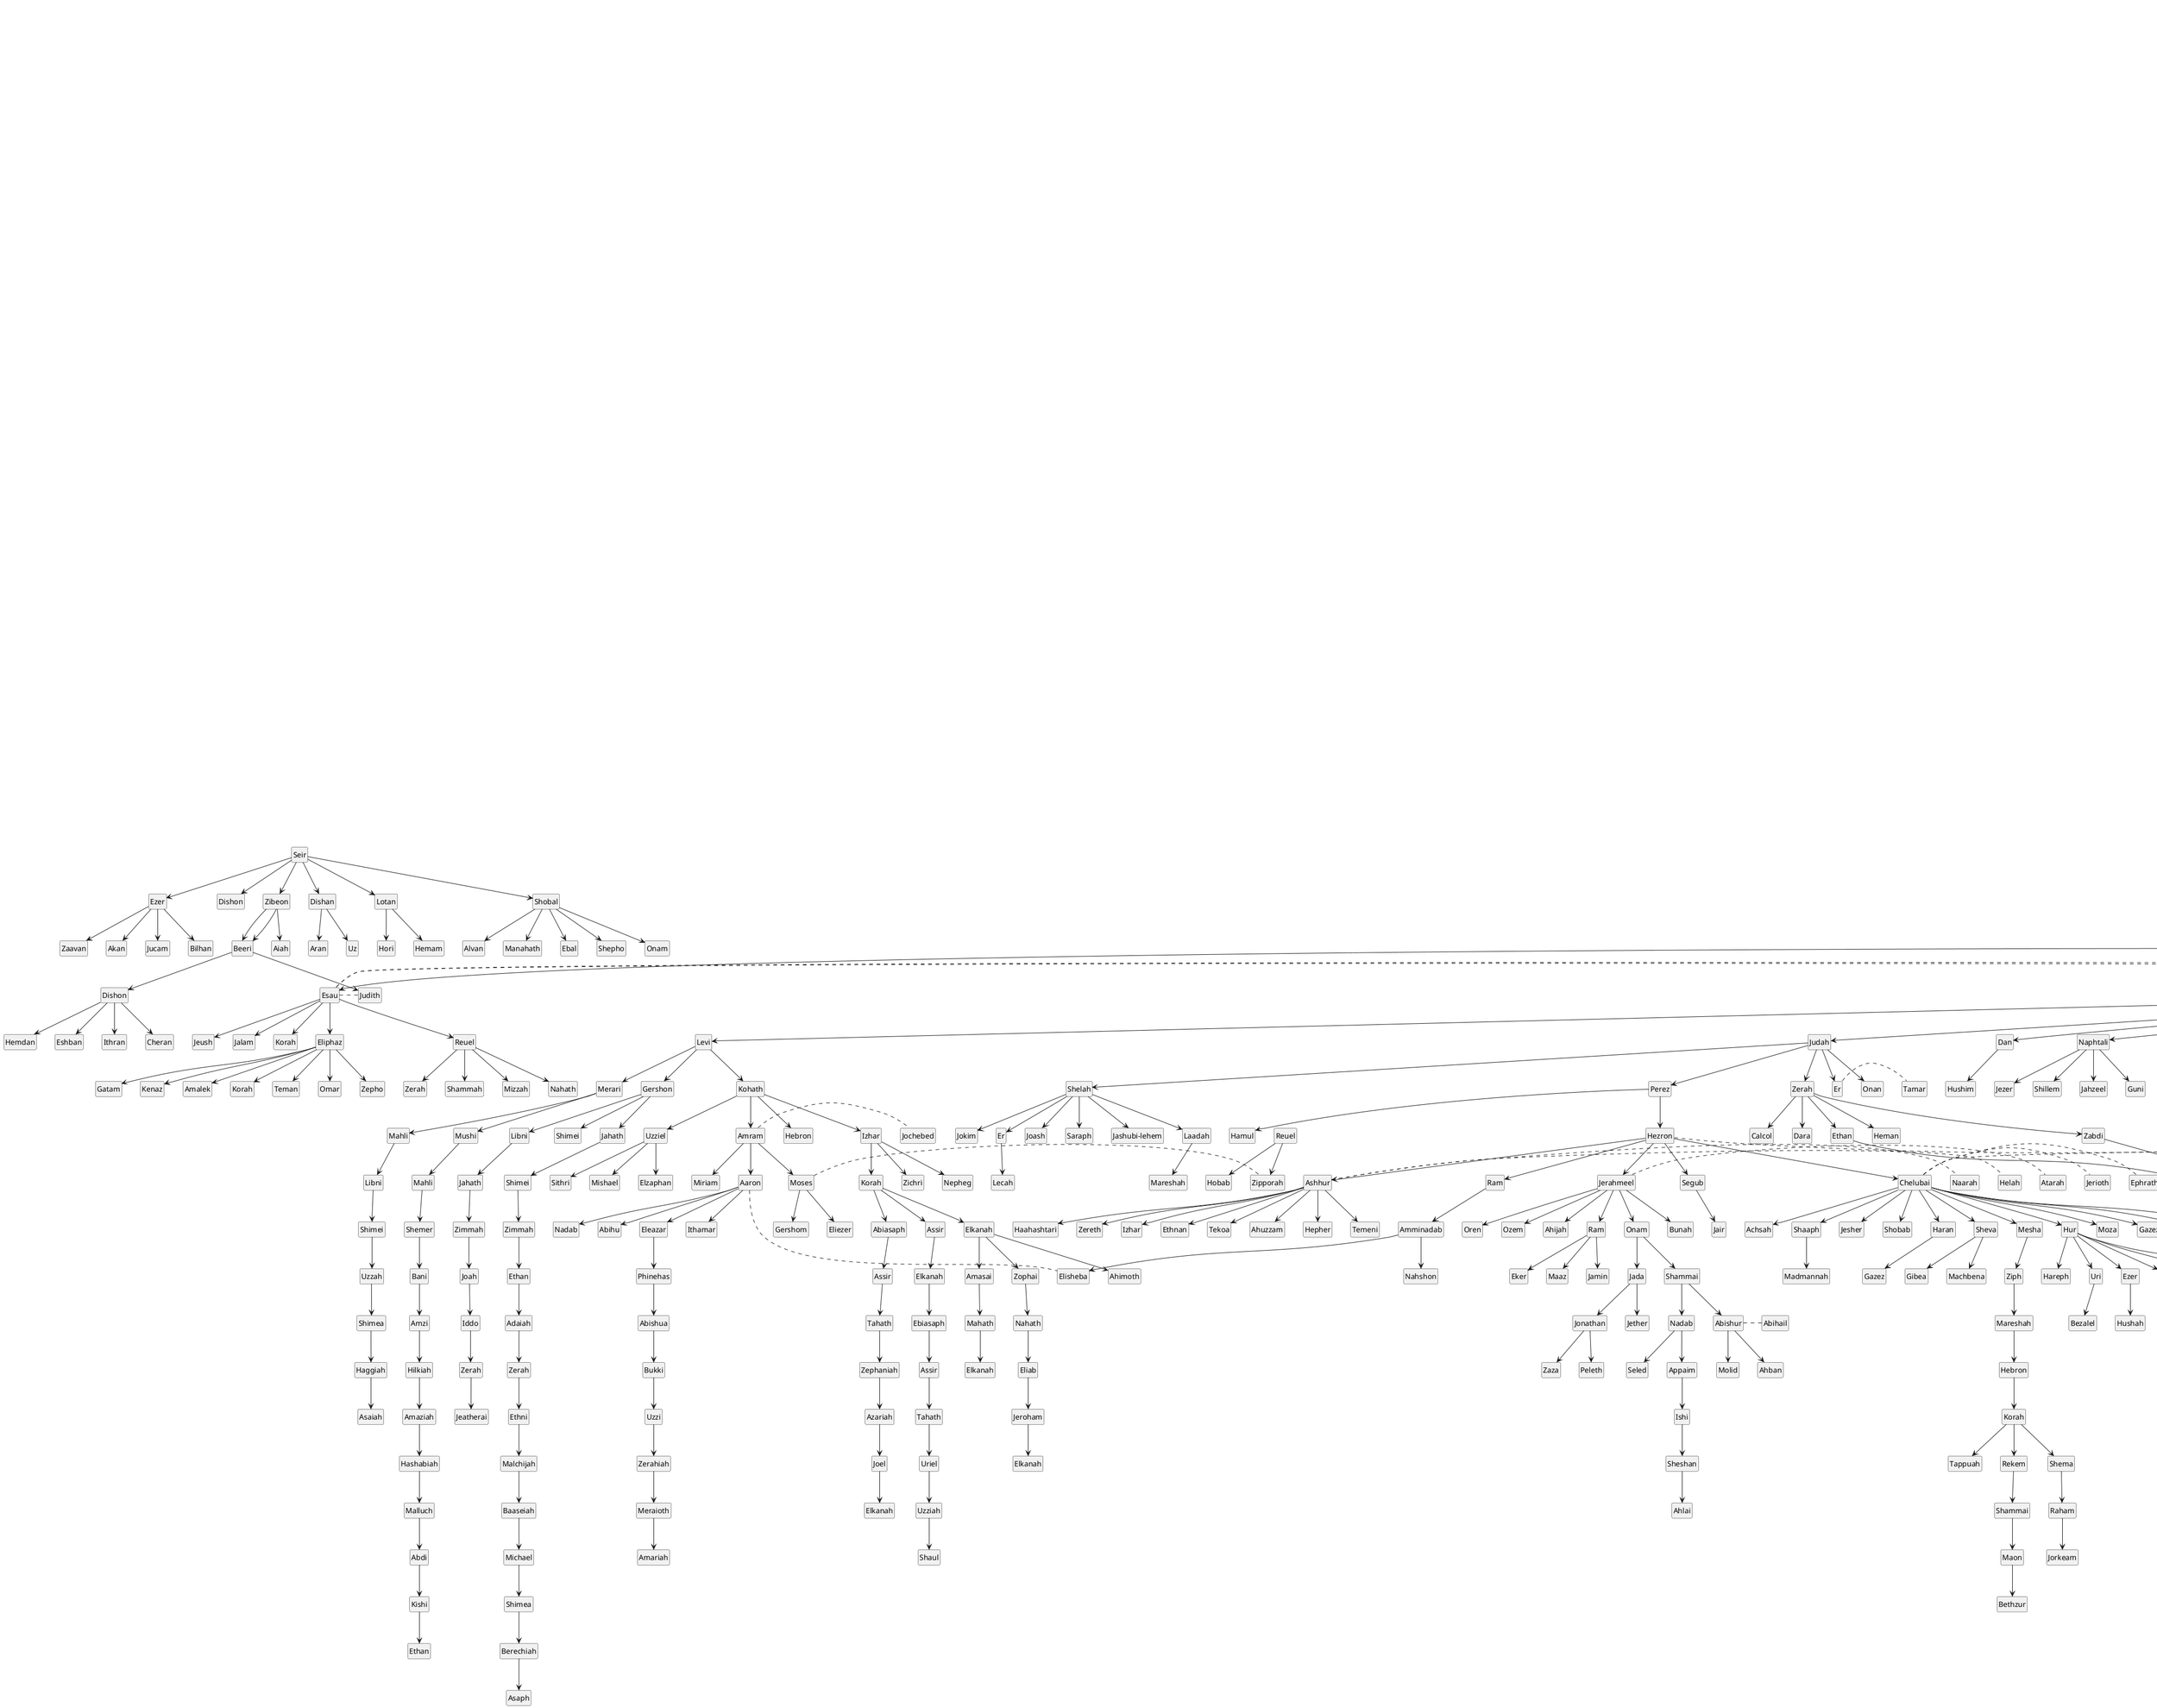 @startuml
skinparam monochrome true
hide empty members
hide circle
class "Adam" as Adam_1
class "Eve" as Eve_1
class "Cain" as Cain_1
class "Abel" as Abel_1
class "Enoch" as Enoch_1
class "Irad" as Irad_1
class "Mehujael" as Mehujael_1
class "Methushael" as Methushael_1
class "Lamech" as Lamech_1
class "Adah" as Adah_1
class "Zillah" as Zillah_1
class "Jabal" as Jabal_1
class "Jubal" as Jubal_1
class "Tubal-cain" as Tubal_cain_1
class "Naamah" as Naamah_1
class "Seth" as Seth_1
class "Enosh" as Enosh_1
class "Kenan" as Kenan_1
class "Mahalalel" as Mahalalel_1
class "Jared" as Jared_1
class "Enoch" as Enoch_2
class "Methuselah" as Methuselah_1
class "Lamech" as Lamech_2
class "Noah" as Noah_1
class "Shem" as Shem_1
class "Japheth" as Japheth_1
class "Ham" as Ham_1
class "Canaan" as Canaan_1
class "Gomer" as Gomer_1
class "Magog" as Magog_1
class "Madai" as Madai_1
class "Javan" as Javan_1
class "Tubal" as Tubal_1
class "Meshech" as Meshech_1
class "Tiras" as Tiras_1
class "Ashkenaz" as Ashkenaz_1
class "Riphath" as Riphath_1
class "Togarmah" as Togarmah_1
class "Elishah" as Elishah_1
class "Tarshish" as Tarshish_1
class "Kittim" as Kittim_1
class "Dodanim" as Dodanim_1
class "Cush" as Cush_1
class "Mizraim" as Mizraim_1
class "Put" as Put_1
class "Seba" as Seba_1
class "Havilah" as Havilah_1
class "Sabtah" as Sabtah_1
class "Raamah" as Raamah_1
class "Sabteca" as Sabteca_1
class "Sheba" as Sheba_1
class "Dedan" as Dedan_1
class "Nimrod" as Nimrod_1
class "Lud" as Lud_1
class "Anam" as Anam_1
class "Lehab" as Lehab_1
class "Naphtuh" as Naphtuh_1
class "Pathrus" as Pathrus_1
class "Casluh" as Casluh_1
class "Caphtor" as Caphtor_1
class "Sidon" as Sidon_1
class "Heth" as Heth_1
class "Jebus" as Jebus_1
class "Amor" as Amor_1
class "Girgas" as Girgas_1
class "Hivi" as Hivi_1
class "Ark" as Ark_1
class "Sini" as Sini_1
class "Arvad" as Arvad_1
class "Zemar" as Zemar_1
class "Hamath" as Hamath_1
class "Elam" as Elam_1
class "Asshur" as Asshur_1
class "Arpachshad" as Arpachshad_1
class "Lud" as Lud_2
class "Aram" as Aram_1
class "Uz" as Uz_1
class "Hul" as Hul_1
class "Gether" as Gether_1
class "Mash" as Mash_1
class "Shelah" as Shelah_1
class "Eber" as Eber_1
class "Peleg" as Peleg_1
class "Joktan" as Joktan_1
class "Almodad" as Almodad_1
class "Sheleph" as Sheleph_1
class "Hazarmaveth" as Hazarmaveth_1
class "Jerah" as Jerah_1
class "Hadoram" as Hadoram_1
class "Uzal" as Uzal_1
class "Diklah" as Diklah_1
class "Obal" as Obal_1
class "Abimael" as Abimael_1
class "Sheba" as Sheba_2
class "Ophir" as Ophir_1
class "Havilah" as Havilah_2
class "Jobab" as Jobab_1
class "Reu" as Reu_1
class "Serug" as Serug_1
class "Nahor" as Nahor_1
class "Terah" as Terah_1
class "Abram" as Abram_1
class "Nahor" as Nahor_2
class "Haran" as Haran_1
class "Lot" as Lot_1
class "Sarai" as Sarai_1
class "Milcah" as Milcah_1
class "Iscah" as Iscah_1
class "Pharaoh" as Pharaoh_1
class "Amraphel" as Amraphel_1
class "Arioch" as Arioch_1
class "Chedorlaomer" as Chedorlaomer_1
class "Tidal" as Tidal_1
class "Bera" as Bera_1
class "Birsha" as Birsha_1
class "Shinab" as Shinab_1
class "Shemeber" as Shemeber_1
class "king of Bela" as king_of_Bela_1
class "Mamre" as Mamre_1
class "Eschol" as Eschol_1
class "Aner" as Aner_1
class "Melchizedek" as Melchizedek_1
class "Eliezer" as Eliezer_1
class "Hagar" as Hagar_1
class "the angel of the LORD" as the_angel_of_the_LORD_1
class "Ishmael" as Ishmael_1
class "Isaac" as Isaac_1
class "Wife of Lot" as Wife_of_Lot_1
class "Firstborn of Lot" as Firstborn_of_Lot_1
class "Youngest of Lot" as Youngest_of_Lot_1
class "Moab" as Moab_1
class "Ben-ammi" as Ben_ammi_1
class "Abimelech" as Abimelech_1
class "Phicol" as Phicol_1
class "Uz" as Uz_2
class "Buz" as Buz_1
class "Kemuel" as Kemuel_1
class "Aram" as Aram_2
class "Chesed" as Chesed_1
class "Hazo" as Hazo_1
class "Pildash" as Pildash_1
class "Jidlaph" as Jidlaph_1
class "Bethuel" as Bethuel_1
class "Rebekah" as Rebekah_1
class "Reumah" as Reumah_1
class "Tebah" as Tebah_1
class "Gaham" as Gaham_1
class "Tahash" as Tahash_1
class "Maacah" as Maacah_1
class "Zohar" as Zohar_1
class "Ephron" as Ephron_1
class "Laban" as Laban_1
class "Keturah" as Keturah_1
class "Zimran" as Zimran_1
class "Jokshan" as Jokshan_1
class "Medan" as Medan_1
class "Midian" as Midian_1
class "Ishbak" as Ishbak_1
class "Shuah" as Shuah_1
class "Sheba" as Sheba_3
class "Dedan" as Dedan_2
class "Asshur" as Asshur_2
class "Letush" as Letush_1
class "Leum" as Leum_1
class "Ephah" as Ephah_1
class "Epher" as Epher_1
class "Hanoch" as Hanoch_1
class "Abida" as Abida_1
class "Eldaah" as Eldaah_1
class "Nebaioth" as Nebaioth_1
class "Kedar" as Kedar_1
class "Adbeel" as Adbeel_1
class "Mibsam" as Mibsam_1
class "Mishma" as Mishma_1
class "Dumah" as Dumah_1
class "Massa" as Massa_1
class "Hadad" as Hadad_1
class "Tema" as Tema_1
class "Jetur" as Jetur_1
class "Naphish" as Naphish_1
class "Kedemah" as Kedemah_1
class "Esau" as Esau_1
class "Jacob" as Jacob_1
class "Ahuzzath" as Ahuzzath_1
class "Judith" as Judith_1
class "Beeri" as Beeri_1
class "Basemath" as Basemath_1
class "Elon" as Elon_1
class "Mahalath" as Mahalath_1
class "Rachel" as Rachel_1
class "Leah" as Leah_1
class "Zilpah" as Zilpah_1
class "Bilhah" as Bilhah_1
class "Reuben" as Reuben_1
class "Simeon" as Simeon_1
class "Levi" as Levi_1
class "Judah" as Judah_1
class "Dan" as Dan_1
class "Naphtali" as Naphtali_1
class "Gad" as Gad_1
class "Asher" as Asher_1
class "Issachar" as Issachar_1
class "Zebulun" as Zebulun_1
class "Dinah" as Dinah_1
class "Joseph" as Joseph_1
class "Hamor" as Hamor_1
class "Shechem" as Shechem_1
class "Deborah" as Deborah_1
class "Benjamin" as Benjamin_1
class "Zibeon" as Zibeon_1
class "Eliphaz" as Eliphaz_1
class "Reuel" as Reuel_1
class "Jeush" as Jeush_1
class "Jalam" as Jalam_1
class "Korah" as Korah_1
class "Teman" as Teman_1
class "Omar" as Omar_1
class "Zepho" as Zepho_1
class "Gatam" as Gatam_1
class "Kenaz" as Kenaz_1
class "Timna" as Timna_1
class "Amalek" as Amalek_1
class "Nahath" as Nahath_1
class "Zerah" as Zerah_1
class "Shammah" as Shammah_1
class "Mizzah" as Mizzah_1
class "Korah" as Korah_2
class "Seir" as Seir_1
class "Lotan" as Lotan_1
class "Shobal" as Shobal_1
class "Zibeon" as Zibeon_2
class "Dishon" as Dishon_1
class "Ezer" as Ezer_1
class "Dishan" as Dishan_1
class "Hori" as Hori_1
class "Hemam" as Hemam_1
class "Alvan" as Alvan_1
class "Manahath" as Manahath_1
class "Ebal" as Ebal_1
class "Shepho" as Shepho_1
class "Onam" as Onam_1
class "Aiah" as Aiah_1
class "Dishon" as Dishon_2
class "Hemdan" as Hemdan_1
class "Eshban" as Eshban_1
class "Ithran" as Ithran_1
class "Cheran" as Cheran_1
class "Bilhan" as Bilhan_1
class "Zaavan" as Zaavan_1
class "Akan" as Akan_1
class "Uz" as Uz_3
class "Aran" as Aran_1
class "Bela" as Bela_1
class "Beor" as Beor_1
class "Jobab" as Jobab_2
class "Zerah" as Zerah_2
class "Husham" as Husham_1
class "Hadad" as Hadad_2
class "Bedad" as Bedad_1
class "Samlah" as Samlah_1
class "Shaul" as Shaul_1
class "Baal-hanan" as Baal_hanan_1
class "Achbor" as Achbor_1
class "Hadar" as Hadar_1
class "Mehetabel" as Mehetabel_1
class "Matred" as Matred_1
class "Mezahab" as Mezahab_1
class "Timna" as Timna_2
class "Alvah" as Alvah_1
class "Jetheth" as Jetheth_1
class "Oholibamah" as Oholibamah_1
class "Elah" as Elah_1
class "Pinon" as Pinon_1
class "Mibzar" as Mibzar_1
class "Magdiel" as Magdiel_1
class "Iram" as Iram_1
class "Potiphar" as Potiphar_1
class "Pharaoh" as Pharaoh_2
class "Hirah" as Hirah_1
class "Shua" as Shua_1
class "Er" as Er_1
class "Onan" as Onan_1
class "Shelah" as Shelah_2
class "Tamar" as Tamar_1
class "Perez" as Perez_1
class "Zerah" as Zerah_3
class "Asenath" as Asenath_1
class "Potiphera" as Potiphera_1
class "Manasseh" as Manasseh_1
class "Ephraim" as Ephraim_1
class "Hanoch" as Hanoch_2
class "Pallu" as Pallu_1
class "Hezron" as Hezron_1
class "Carmi" as Carmi_1
class "Jemuel" as Jemuel_1
class "Jamin" as Jamin_1
class "Ohad" as Ohad_1
class "Jachin" as Jachin_1
class "Zohar" as Zohar_2
class "Shaul" as Shaul_2
class "Gershon" as Gershon_1
class "Kohath" as Kohath_1
class "Merari" as Merari_1
class "Hezron" as Hezron_2
class "Hamul" as Hamul_1
class "Tola" as Tola_1
class "Puvvah" as Puvvah_1
class "Iob" as Iob_1
class "Shimron" as Shimron_1
class "Sered" as Sered_1
class "Elon" as Elon_2
class "Jahleel" as Jahleel_1
class "Ziphion" as Ziphion_1
class "Haggi" as Haggi_1
class "Shuni" as Shuni_1
class "Ezbon" as Ezbon_1
class "Eri" as Eri_1
class "Arodi" as Arodi_1
class "Areli" as Areli_1
class "Imnah" as Imnah_1
class "Ishvah" as Ishvah_1
class "Ishvi" as Ishvi_1
class "Beriah" as Beriah_1
class "Serah" as Serah_1
class "Heber" as Heber_1
class "Malchiel" as Malchiel_1
class "Bela" as Bela_2
class "Becher" as Becher_1
class "Ashbel" as Ashbel_1
class "Gera" as Gera_1
class "Naaman" as Naaman_1
class "Ehi" as Ehi_1
class "Rosh" as Rosh_1
class "Muppim" as Muppim_1
class "Huppim" as Huppim_1
class "Ard" as Ard_1
class "Hushim" as Hushim_1
class "Jahzeel" as Jahzeel_1
class "Guni" as Guni_1
class "Jezer" as Jezer_1
class "Shillem" as Shillem_1
class "Machir" as Machir_1
class "king of Egypt" as king_of_Egypt_1
class "Shiphrah" as Shiphrah_1
class "Puah" as Puah_1
class "Moses" as Moses_1
class "Reuel" as Reuel_2
class "Zipporah" as Zipporah_1
class "Gershom" as Gershom_1
class "Pharaoh" as Pharaoh_3
class "Aaron" as Aaron_1
class "Libni" as Libni_1
class "Shimei" as Shimei_1
class "Amram" as Amram_1
class "Izhar" as Izhar_1
class "Hebron" as Hebron_1
class "Uzziel" as Uzziel_1
class "Mahli" as Mahli_1
class "Mushi" as Mushi_1
class "Jochebed" as Jochebed_1
class "Korah" as Korah_3
class "Nepheg" as Nepheg_1
class "Zichri" as Zichri_1
class "Mishael" as Mishael_1
class "Elzaphan" as Elzaphan_1
class "Sithri" as Sithri_1
class "Elisheba" as Elisheba_1
class "Amminadab" as Amminadab_1
class "Nahshon" as Nahshon_1
class "Nadab" as Nadab_1
class "Abihu" as Abihu_1
class "Eleazar" as Eleazar_1
class "Ithamar" as Ithamar_1
class "Assir" as Assir_1
class "Elkanah" as Elkanah_1
class "Abiasaph" as Abiasaph_1
class "Putiel" as Putiel_1
class "Phinehas" as Phinehas_1
class "Miriam" as Miriam_1
class "Joshua" as Joshua_1
class "Hur" as Hur_1
class "Eliezer" as Eliezer_2
class "Bezalel" as Bezalel_1
class "Uri" as Uri_1
class "Oholiab" as Oholiab_1
class "Ahisamach" as Ahisamach_1
class "Nun" as Nun_1
class "Elizur" as Elizur_1
class "Shedeur" as Shedeur_1
class "Shelumiel" as Shelumiel_1
class "Zurishaddai" as Zurishaddai_1
class "Nethanel" as Nethanel_1
class "Zuar" as Zuar_1
class "Eliab" as Eliab_1
class "Helon" as Helon_1
class "Elishama" as Elishama_1
class "Ammihud" as Ammihud_1
class "Gamaliel" as Gamaliel_1
class "Pedahzur" as Pedahzur_1
class "Abidan" as Abidan_1
class "Gideoni" as Gideoni_1
class "Ahiezer" as Ahiezer_1
class "Ammishaddai" as Ammishaddai_1
class "Pagiel" as Pagiel_1
class "Ochran" as Ochran_1
class "Eliasaph" as Eliasaph_1
class "Deuel" as Deuel_1
class "Ahira" as Ahira_1
class "Enan" as Enan_1
class "Zuriel" as Zuriel_1
class "Abihail" as Abihail_1
class "Hobab" as Hobab_1
class "Eldad" as Eldad_1
class "Medad" as Medad_1
class "Shammua" as Shammua_1
class "Zaccur" as Zaccur_1
class "Shaphat" as Shaphat_1
class "Hori" as Hori_2
class "Caleb" as Caleb_1
class "Jephunneh" as Jephunneh_1
class "Igal" as Igal_1
class "Joseph" as Joseph_2
class "Palti" as Palti_1
class "Raphu" as Raphu_1
class "Gaddiel" as Gaddiel_1
class "Sodi" as Sodi_1
class "Gaddi" as Gaddi_1
class "Susi" as Susi_1
class "Ammiel" as Ammiel_1
class "Gemalli" as Gemalli_1
class "Sethur" as Sethur_1
class "Michael" as Michael_1
class "Nahbi" as Nahbi_1
class "Vophsi" as Vophsi_1
class "Geuel" as Geuel_1
class "Machi" as Machi_1
class "Dathan" as Dathan_1
class "Abiram" as Abiram_1
class "Eliab" as Eliab_2
class "On" as On_1
class "Peleth" as Peleth_1
class "king of Edom" as king_of_Edom_1
class "king of Arad" as king_of_Arad_1
class "Sihon" as Sihon_1
class "Og" as Og_1
class "Balak" as Balak_1
class "Zippor" as Zippor_1
class "Balaam" as Balaam_1
class "Beor" as Beor_2
class "Zimri" as Zimri_1
class "Salu" as Salu_1
class "Cozbi" as Cozbi_1
class "Zur" as Zur_1
class "Nemuel" as Nemuel_1
class "Gilead" as Gilead_1
class "Iezer" as Iezer_1
class "Helek" as Helek_1
class "Asriel" as Asriel_1
class "Shechem" as Shechem_2
class "Shemida" as Shemida_1
class "Hepher" as Hepher_1
class "Zelophehad" as Zelophehad_1
class "Mahlah" as Mahlah_1
class "Noah" as Noah_2
class "Hoglah" as Hoglah_1
class "Milcah" as Milcah_2
class "Tirzah" as Tirzah_1
class "Shuthelah" as Shuthelah_1
class "Becher" as Becher_2
class "Tahan" as Tahan_1
class "Eran" as Eran_1
class "Evi" as Evi_1
class "Rekem" as Rekem_1
class "Zur" as Zur_2
class "Hur" as Hur_2
class "Reba" as Reba_1
class "Jair" as Jair_1
class "Samuel" as Samuel_1
class "Ammihud" as Ammihud_2
class "Elidad" as Elidad_1
class "Chislon" as Chislon_1
class "Bukki" as Bukki_1
class "Jogli" as Jogli_1
class "Hanniel" as Hanniel_1
class "Ephod" as Ephod_1
class "Kemuel" as Kemuel_2
class "Shiphtan" as Shiphtan_1
class "Elizaphan" as Elizaphan_1
class "Parnach" as Parnach_1
class "Paltiel" as Paltiel_1
class "Azzan" as Azzan_1
class "Ahihud" as Ahihud_1
class "Shelomi" as Shelomi_1
class "Pedahel" as Pedahel_1
class "Ammihud" as Ammihud_3
class "Rahab" as Rahab_1
class "king of Jericho" as king_of_Jericho_1
class "Achan" as Achan_1
class "Carmi" as Carmi_2
class "Zabdi" as Zabdi_1
class "king of Ai" as king_of_Ai_1
class "Adoni-zedek" as Adoni_zedek_1
class "Hoham" as Hoham_1
class "Piram" as Piram_1
class "Japhia" as Japhia_1
class "Debir" as Debir_1
class "king of Makkedah" as king_of_Makkedah_1
class "Horam" as Horam_1
class "Jabin" as Jabin_1
class "Jobab" as Jobab_3
class "king of Shimron" as king_of_Shimron_1
class "king of Achshaph" as king_of_Achshaph_1
class "king of Debir" as king_of_Debir_1
class "king of Geder" as king_of_Geder_1
class "king of Hormah" as king_of_Hormah_1
class "king of Arad" as king_of_Arad_2
class "king of Libnah" as king_of_Libnah_1
class "king of Adullam" as king_of_Adullam_1
class "king of Bethel" as king_of_Bethel_1
class "king of Tappuah" as king_of_Tappuah_1
class "king of Hepher" as king_of_Hepher_1
class "king of Aphek" as king_of_Aphek_1
class "king of Lasharon" as king_of_Lasharon_1
class "king of Taanach" as king_of_Taanach_1
class "king of Megiddo" as king_of_Megiddo_1
class "king of Kedesh" as king_of_Kedesh_1
class "king of Jokneam" as king_of_Jokneam_1
class "king of Dor" as king_of_Dor_1
class "king of Goiim in Gilgal" as king_of_Goiim_in_Gilgal_1
class "king of Tirzah" as king_of_Tirzah_1
class "Arba" as Arba_1
class "Bohan" as Bohan_1
class "Anak" as Anak_1
class "Sheshai" as Sheshai_1
class "Ahiman" as Ahiman_1
class "Talmai" as Talmai_1
class "Achsah" as Achsah_1
class "Othniel" as Othniel_1
class "Kenaz" as Kenaz_2
class "Adoni-bezek" as Adoni_bezek_1
class "Cushan-rishathaim" as Cushan_rishathaim_1
class "Eglon" as Eglon_1
class "Ehud" as Ehud_1
class "Gera" as Gera_2
class "Shamgar" as Shamgar_1
class "Anath" as Anath_1
class "Sisera" as Sisera_1
class "Deborah" as Deborah_2
class "Lappidoth" as Lappidoth_1
class "Barak" as Barak_1
class "Abinoam" as Abinoam_1
class "Heber" as Heber_2
class "Jael" as Jael_1
class "Joash" as Joash_1
class "Gideon" as Gideon_1
class "Purah" as Purah_1
class "Oreb" as Oreb_1
class "Zeeb" as Zeeb_1
class "Zebah" as Zebah_1
class "Zalmunna" as Zalmunna_1
class "Jether" as Jether_1
class "Abimelech" as Abimelech_2
class "Jotham" as Jotham_1
class "Gaal" as Gaal_1
class "Ebed" as Ebed_1
class "Zebul" as Zebul_1
class "Tola" as Tola_2
class "Puah" as Puah_2
class "Dodo" as Dodo_1
class "Jephthah" as Jephthah_1
class "Gilead" as Gilead_2
class "Ibzan" as Ibzan_1
class "Elon" as Elon_3
class "Abdon" as Abdon_1
class "Hillel" as Hillel_1
class "Manoah" as Manoah_1
class "Samson" as Samson_1
class "Delilah" as Delilah_1
class "Micah" as Micah_1
class "Jonathan" as Jonathan_1
class "Gershom" as Gershom_2
class "Manasseh" as Manasseh_2
class "Elimelech" as Elimelech_1
class "Naomi" as Naomi_1
class "Mahlon" as Mahlon_1
class "Chilion" as Chilion_1
class "Orpah" as Orpah_1
class "Ruth" as Ruth_1
class "Boaz" as Boaz_1
class "Obed" as Obed_1
class "Jesse" as Jesse_1
class "David" as David_1
class "Ram" as Ram_1
class "Salmon" as Salmon_1
class "Elkanah" as Elkanah_2
class "Jeroham" as Jeroham_1
class "Elihu" as Elihu_1
class "Tohu" as Tohu_1
class "Zuph" as Zuph_1
class "Hannah" as Hannah_1
class "Peninnah" as Peninnah_1
class "Eli" as Eli_1
class "Hophni" as Hophni_1
class "Phinehas" as Phinehas_2
class "Samuel" as Samuel_2
class "Ichabod" as Ichabod_1
class "Joshua" as Joshua_2
class "Abinadab" as Abinadab_1
class "Eleazar" as Eleazar_2
class "Joel" as Joel_1
class "Abijah" as Abijah_1
class "Kish" as Kish_1
class "Abiel" as Abiel_1
class "Zeror" as Zeror_1
class "Becorath" as Becorath_1
class "Aphiah" as Aphiah_1
class "Saul" as Saul_1
class "Nahash" as Nahash_1
class "Sisera" as Sisera_2
class "Jonathan" as Jonathan_2
class "Ahijah" as Ahijah_1
class "Ahitub" as Ahitub_1
class "Ishvi" as Ishvi_2
class "Malchi-shua" as Malchi_shua_1
class "Merab" as Merab_1
class "Michal" as Michal_1
class "Ahinoam" as Ahinoam_1
class "Ahimaaz" as Ahimaaz_1
class "Abner" as Abner_1
class "Ner" as Ner_1
class "Agag" as Agag_1
class "Eliab" as Eliab_3
class "Abinadab" as Abinadab_2
class "Shammah" as Shammah_2
class "Goliath" as Goliath_1
class "Adriel" as Adriel_1
class "Ahimelech" as Ahimelech_1
class "Doeg" as Doeg_1
class "Achish" as Achish_1
class "king of Moab" as king_of_Moab_1
class "Gad" as Gad_2
class "Abiathar" as Abiathar_1
class "Nabal" as Nabal_1
class "Abigail" as Abigail_1
class "Ahinoam" as Ahinoam_2
class "Palti" as Palti_2
class "Laish" as Laish_1
class "Ahimelech" as Ahimelech_2
class "Abishai" as Abishai_1
class "Zeruiah" as Zeruiah_1
class "Joab" as Joab_1
class "Maoch" as Maoch_1
class "Ish-bosheth" as Ish_bosheth_1
class "Asahel" as Asahel_1
class "Amnon" as Amnon_1
class "Chileab" as Chileab_1
class "Absalom" as Absalom_1
class "Maacah" as Maacah_2
class "Talmai" as Talmai_2
class "Adonijah" as Adonijah_1
class "Haggith" as Haggith_1
class "Shephatiah" as Shephatiah_1
class "Abital" as Abital_1
class "Ithream" as Ithream_1
class "Eglah" as Eglah_1
class "Rizpah" as Rizpah_1
class "Aiah" as Aiah_2
class "Baanah" as Baanah_1
class "Rechab" as Rechab_1
class "Rimmon" as Rimmon_1
class "Mephibosheth" as Mephibosheth_1
class "Hiram" as Hiram_1
class "Shammua" as Shammua_2
class "Shobab" as Shobab_1
class "Nathan" as Nathan_1
class "Solomon" as Solomon_1
class "Ibhar" as Ibhar_1
class "Elishua" as Elishua_1
class "Nepheg" as Nepheg_2
class "Japhia" as Japhia_2
class "Elishama" as Elishama_2
class "Eliada" as Eliada_1
class "Eliphelet" as Eliphelet_1
class "Uzzah" as Uzzah_1
class "Ahio" as Ahio_1
class "Obed-edom" as Obed_edom_1
class "Nathan" as Nathan_2
class "Hadadezer" as Hadadezer_1
class "Rehob" as Rehob_1
class "Toi" as Toi_1
class "Joram" as Joram_1
class "Jehoshaphat" as Jehoshaphat_1
class "Ahilud" as Ahilud_1
class "Zadok" as Zadok_1
class "Ahitub" as Ahitub_2
class "Ahimelech" as Ahimelech_3
class "Seraiah" as Seraiah_1
class "Benaiah" as Benaiah_1
class "Jehoiada" as Jehoiada_1
class "Ziba" as Ziba_1
class "Machir" as Machir_2
class "Ammiel" as Ammiel_2
class "Mica" as Mica_1
class "Hanun" as Hanun_1
class "Shobach" as Shobach_1
class "Bathsheba" as Bathsheba_1
class "Eliam" as Eliam_1
class "Uriah" as Uriah_1
class "Abimelech" as Abimelech_3
class "Jerubbesheth" as Jerubbesheth_1
class "Tamar" as Tamar_2
class "Jonadab" as Jonadab_1
class "Ammihud" as Ammihud_4
class "Tamar" as Tamar_3
class "Ahithophel" as Ahithophel_1
class "Ittai" as Ittai_1
class "Ahimaaz" as Ahimaaz_2
class "Jonathan" as Jonathan_3
class "Hushai" as Hushai_1
class "Shimei" as Shimei_2
class "Gera" as Gera_3
class "Amasa" as Amasa_1
class "Ithra" as Ithra_1
class "Abigail" as Abigail_2
class "Shobi" as Shobi_1
class "Barzillai" as Barzillai_1
class "Chimham" as Chimham_1
class "Sheba" as Sheba_4
class "Bichri" as Bichri_1
class "Adoram" as Adoram_1
class "Ira" as Ira_1
class "Armoni" as Armoni_1
class "Mephibosheth" as Mephibosheth_2
class "Ishbi-benob" as Ishbi_benob_1
class "Raphah" as Raphah_1
class "Sibbecai" as Sibbecai_1
class "Saph" as Saph_1
class "Elhanan" as Elhanan_1
class "Jaare-oregim" as Jaare_oregim_1
class "Jonathan" as Jonathan_4
class "Josheb-basshebeth" as Josheb_basshebeth_1
class "Eleazar" as Eleazar_3
class "Dodo" as Dodo_2
class "Shammah" as Shammah_3
class "Agee" as Agee_1
class "Ariel" as Ariel_1
class "Shammah" as Shammah_4
class "Elika" as Elika_1
class "Helez" as Helez_1
class "Ira" as Ira_2
class "Ikkesh" as Ikkesh_1
class "Abiezer" as Abiezer_1
class "Mebunnai" as Mebunnai_1
class "Zalmon" as Zalmon_1
class "Maharai" as Maharai_1
class "Heleb" as Heleb_1
class "Baanah" as Baanah_2
class "Ribai" as Ribai_1
class "Benaiah" as Benaiah_2
class "Hiddai" as Hiddai_1
class "Abi-albon" as Abi_albon_1
class "Azmaveth" as Azmaveth_1
class "Eliahba" as Eliahba_1
class "Jashen" as Jashen_1
class "Jonathan" as Jonathan_5
class "Shammah" as Shammah_5
class "Ahiam" as Ahiam_1
class "Sharar" as Sharar_1
class "Eliphelet" as Eliphelet_2
class "Ahasbai" as Ahasbai_1
class "Eliam" as Eliam_2
class "Hezro" as Hezro_1
class "Paarai" as Paarai_1
class "Igal" as Igal_2
class "Nathan" as Nathan_3
class "Bani" as Bani_1
class "Zelek" as Zelek_1
class "Naharai" as Naharai_1
class "Ira" as Ira_3
class "Gareb" as Gareb_1
class "Araunah" as Araunah_1
class "Abishag" as Abishag_1
class "Rei" as Rei_1
class "Azariah" as Azariah_1
class "Elihoreph" as Elihoreph_1
class "Ahijah" as Ahijah_2
class "Shisha" as Shisha_1
class "Azariah" as Azariah_2
class "Nathan" as Nathan_4
class "Zabud" as Zabud_1
class "Nathan" as Nathan_5
class "Ahishar" as Ahishar_1
class "Adoniram" as Adoniram_1
class "Abda" as Abda_1
class "Ben-hur" as Ben_hur_1
class "Ben-deker" as Ben_deker_1
class "Ben-hesed" as Ben_hesed_1
class "Ben-abinadab" as Ben_abinadab_1
class "Taphath" as Taphath_1
class "Baana" as Baana_1
class "Ahilud" as Ahilud_2
class "Ben-geber" as Ben_geber_1
class "Ahinadab" as Ahinadab_1
class "Iddo" as Iddo_1
class "Ahimaaz" as Ahimaaz_3
class "Basemath" as Basemath_2
class "Baana" as Baana_2
class "Hushai" as Hushai_2
class "Jehoshaphat" as Jehoshaphat_2
class "Paruah" as Paruah_1
class "Shimei" as Shimei_3
class "Ela" as Ela_1
class "Geber" as Geber_1
class "Uri" as Uri_2
class "Ethan" as Ethan_1
class "Heman" as Heman_1
class "Calcol" as Calcol_1
class "Darda" as Darda_1
class "Mahol" as Mahol_1
class "Hiram" as Hiram_2
class "Pharaoh" as Pharaoh_4
class "Queen of Sheba" as Queen_of_Sheba_1
class "Hadad" as Hadad_3
class "Tahpenes" as Tahpenes_1
class "Genubath" as Genubath_1
class "Rezon" as Rezon_1
class "Eliada" as Eliada_2
class "Jeroboam" as Jeroboam_1
class "Nebat" as Nebat_1
class "Zeruah" as Zeruah_1
class "Rehoboam" as Rehoboam_1
class "Shemaiah" as Shemaiah_1
class "Josiah" as Josiah_1
class "Abijah" as Abijah_2
class "Nadab" as Nadab_2
class "Naamah" as Naamah_2
class "Shishak" as Shishak_1
class "Abijam" as Abijam_1
class "Maacah" as Maacah_3
class "Abishalom" as Abishalom_1
class "Asa" as Asa_1
class "Baasha" as Baasha_1
class "Ben-hadad" as Ben_hadad_1
class "Tabrimmon" as Tabrimmon_1
class "Hezion" as Hezion_1
class "Jehoshaphat" as Jehoshaphat_3
class "Jehu" as Jehu_1
class "Hanani" as Hanani_1
class "Elah" as Elah_2
class "Zimri" as Zimri_2
class "Arza" as Arza_1
class "Omri" as Omri_1
class "Tibni" as Tibni_1
class "Ginath" as Ginath_1
class "Shemer" as Shemer_1
class "Ahab" as Ahab_1
class "Jezebel" as Jezebel_1
class "Ethbaal" as Ethbaal_1
class "Hiel" as Hiel_1
class "Abiram" as Abiram_2
class "Segub" as Segub_1
class "Elijah" as Elijah_1
class "Obadiah" as Obadiah_1
class "Hazael" as Hazael_1
class "Jehu" as Jehu_2
class "Nimshi" as Nimshi_1
class "Elisha" as Elisha_1
class "Shaphat" as Shaphat_2
class "Naboth" as Naboth_1
class "Micaiah" as Micaiah_1
class "Imlah" as Imlah_1
class "Zedekiah" as Zedekiah_1
class "Chenaanah" as Chenaanah_1
class "Amon" as Amon_1
class "Joash" as Joash_2
class "Ahaziah" as Ahaziah_1
class "Azubah" as Azubah_1
class "Shilhi" as Shilhi_1
class "Jehoram" as Jehoram_1
class "Jehoram" as Jehoram_2
class "Mesha" as Mesha_1
class "Gehazi" as Gehazi_1
class "Naaman" as Naaman_2
class "Ahaziah" as Ahaziah_2
class "Athaliah" as Athaliah_1
class "Jehoshaphat" as Jehoshaphat_4
class "Bidkar" as Bidkar_1
class "Jehonadab" as Jehonadab_1
class "Rechab" as Rechab_2
class "Jehoahaz" as Jehoahaz_1
class "Jehosheba" as Jehosheba_1
class "Joash" as Joash_3
class "Jehoiada" as Jehoiada_2
class "Mattan" as Mattan_1
class "Zibiah" as Zibiah_1
class "Jozacar" as Jozacar_1
class "Shimeath" as Shimeath_1
class "Jehozabad" as Jehozabad_1
class "Shomer" as Shomer_1
class "Amaziah" as Amaziah_1
class "Joash" as Joash_4
class "Jeroboam" as Jeroboam_2
class "Jehoaddin" as Jehoaddin_1
class "Azariah" as Azariah_3
class "Jonah" as Jonah_1
class "Amittai" as Amittai_1
class "Zechariah" as Zechariah_1
class "Jecoliah" as Jecoliah_1
class "Jotham" as Jotham_2
class "Shallum" as Shallum_1
class "Jabesh" as Jabesh_1
class "Uzziah" as Uzziah_1
class "Menachem" as Menachem_1
class "Gadi" as Gadi_1
class "Pul" as Pul_1
class "Pekahiah" as Pekahiah_1
class "Pekah" as Pekah_1
class "Remaliah" as Remaliah_1
class "Argob" as Argob_1
class "Arieh" as Arieh_1
class "Tiglath-pileser" as Tiglath_pileser_1
class "Hoshea" as Hoshea_1
class "Elah" as Elah_3
class "Jotham" as Jotham_3
class "Jerusha" as Jerusha_1
class "Zadok" as Zadok_2
class "Rezin" as Rezin_1
class "Ahaz" as Ahaz_1
class "Urijah" as Urijah_1
class "Hezekiah" as Hezekiah_1
class "Shalmaneser" as Shalmaneser_1
class "So" as So_1
class "Abi" as Abi_1
class "Zechariah" as Zechariah_2
class "Sennacherib" as Sennacherib_1
class "Tartan" as Tartan_1
class "Rab-saris" as Rab_saris_1
class "Rabshakeh" as Rabshakeh_1
class "Eliakim" as Eliakim_1
class "Hilkiah" as Hilkiah_1
class "Shebnah" as Shebnah_1
class "Joah" as Joah_1
class "Asaph" as Asaph_1
class "Isaiah" as Isaiah_1
class "Amoz" as Amoz_1
class "Tirhakah" as Tirhakah_1
class "Adrammelech" as Adrammelech_1
class "Sharezer" as Sharezer_1
class "Esarhaddon" as Esarhaddon_1
class "Berodach-baladan" as Berodach_baladan_1
class "Baladan" as Baladan_1
class "Manasseh" as Manasseh_3
class "Hephzibah" as Hephzibah_1
class "Uzza" as Uzza_1
class "Amon" as Amon_2
class "Meshullemeth" as Meshullemeth_1
class "Haruz" as Haruz_1
class "Josiah" as Josiah_2
class "Jedidah" as Jedidah_1
class "Adaiah" as Adaiah_1
class "Shaphan" as Shaphan_1
class "Azaliah" as Azaliah_1
class "Meshullam" as Meshullam_1
class "Hilkiah" as Hilkiah_2
class "Ahikam" as Ahikam_1
class "Achbor" as Achbor_2
class "Micaiah" as Micaiah_2
class "Asaiah" as Asaiah_1
class "Huldah" as Huldah_1
class "Shallum" as Shallum_2
class "Tikvah" as Tikvah_1
class "Harhas" as Harhas_1
class "Nathan-melech" as Nathan_melech_1
class "Pharaoh Neco" as Pharaoh_Neco_1
class "Jehoahaz" as Jehoahaz_2
class "Hamutal" as Hamutal_1
class "Jeremiah" as Jeremiah_1
class "Eliakim" as Eliakim_2
class "Zebidah" as Zebidah_1
class "Pedaiah" as Pedaiah_1
class "Nebuchadnezzar" as Nebuchadnezzar_1
class "Jehoiachin" as Jehoiachin_1
class "Nehushta" as Nehushta_1
class "Elnathan" as Elnathan_1
class "Mattaniah" as Mattaniah_1
class "Nebuzaradan" as Nebuzaradan_1
class "Gedaliah" as Gedaliah_1
class "Ishmael" as Ishmael_2
class "Nethaniah" as Nethaniah_1
class "Johanan" as Johanan_1
class "Kareah" as Kareah_1
class "Seraiah" as Seraiah_2
class "Tanhumeth" as Tanhumeth_1
class "Jaazaniah" as Jaazaniah_1
class "Elishama" as Elishama_3
class "Evil-merodach" as Evil_merodach_1
class "Bath-shua" as Bath_shua_1
class "Ethan" as Ethan_2
class "Heman" as Heman_2
class "Calcol" as Calcol_2
class "Dara" as Dara_1
class "Azariah" as Azariah_4
class "Jerahmeel" as Jerahmeel_1
class "Chelubai" as Chelubai_1
class "Nethanel" as Nethanel_2
class "Raddai" as Raddai_1
class "Ozem" as Ozem_1
class "Azubah" as Azubah_2
class "Jerioth" as Jerioth_1
class "Jesher" as Jesher_1
class "Shobab" as Shobab_2
class "Ardon" as Ardon_1
class "Ephrath" as Ephrath_1
class "Segub" as Segub_2
class "Abijah" as Abijah_3
class "Ashhur" as Ashhur_1
class "Tekoa" as Tekoa_1
class "Ram" as Ram_2
class "Bunah" as Bunah_1
class "Oren" as Oren_1
class "Ozem" as Ozem_2
class "Ahijah" as Ahijah_3
class "Atarah" as Atarah_1
class "Onam" as Onam_2
class "Maaz" as Maaz_1
class "Jamin" as Jamin_2
class "Eker" as Eker_1
class "Shammai" as Shammai_1
class "Jada" as Jada_1
class "Nadab" as Nadab_3
class "Abishur" as Abishur_1
class "Abihail" as Abihail_2
class "Ahban" as Ahban_1
class "Molid" as Molid_1
class "Seled" as Seled_1
class "Appaim" as Appaim_1
class "Ishi" as Ishi_1
class "Sheshan" as Sheshan_1
class "Ahlai" as Ahlai_1
class "Jether" as Jether_2
class "Jonathan" as Jonathan_6
class "Peleth" as Peleth_2
class "Zaza" as Zaza_1
class "Jarha" as Jarha_1
class "Attai" as Attai_1
class "Nathan" as Nathan_6
class "Zabad" as Zabad_1
class "Ephlal" as Ephlal_1
class "Obed" as Obed_2
class "Jehu" as Jehu_3
class "Azariah" as Azariah_5
class "Helez" as Helez_2
class "Eleasah" as Eleasah_1
class "Sismai" as Sismai_1
class "Shallum" as Shallum_3
class "Jekamiah" as Jekamiah_1
class "Elishama" as Elishama_4
class "Mesha" as Mesha_2
class "Ziph" as Ziph_1
class "Mareshah" as Mareshah_1
class "Hebron" as Hebron_2
class "Korah" as Korah_4
class "Tappuah" as Tappuah_1
class "Rekem" as Rekem_2
class "Shema" as Shema_1
class "Raham" as Raham_1
class "Jorkeam" as Jorkeam_1
class "Shammai" as Shammai_2
class "Maon" as Maon_1
class "Bethzur" as Bethzur_1
class "Ephah" as Ephah_2
class "Haran" as Haran_2
class "Moza" as Moza_1
class "Gazez" as Gazez_1
class "Gazez" as Gazez_2
class "Jahdai" as Jahdai_1
class "Regem" as Regem_1
class "Jotham" as Jotham_4
class "Geshan" as Geshan_1
class "Pelet" as Pelet_1
class "Ephah" as Ephah_3
class "Shaaph" as Shaaph_1
class "Maacah" as Maacah_4
class "Sheber" as Sheber_1
class "Tirhanah" as Tirhanah_1
class "Shaaph" as Shaaph_2
class "Madmannah" as Madmannah_1
class "Sheva" as Sheva_1
class "Machbena" as Machbena_1
class "Gibea" as Gibea_1
class "Achsah" as Achsah_2
class "Shobal" as Shobal_2
class "Salma" as Salma_1
class "Hareph" as Hareph_1
class "Haroeh" as Haroeh_1
class "Eliphelet" as Eliphelet_3
class "Nogah" as Nogah_1
class "Shallum" as Shallum_4
class "Zedekiah" as Zedekiah_2
class "Shealtiel" as Shealtiel_1
class "Malchiram" as Malchiram_1
class "Pedaiah" as Pedaiah_2
class "Shenazzar" as Shenazzar_1
class "Jekamiah" as Jekamiah_2
class "Hoshama" as Hoshama_1
class "Nedabiah" as Nedabiah_1
class "Zerubbabel" as Zerubbabel_1
class "Shimei" as Shimei_4
class "Meshullam" as Meshullam_2
class "Hananiah" as Hananiah_1
class "Shelomith" as Shelomith_1
class "Hashubah" as Hashubah_1
class "Ohel" as Ohel_1
class "Berechiah" as Berechiah_1
class "Hasadiah" as Hasadiah_1
class "Jushab-hesed" as Jushab_hesed_1
class "Pelatiah" as Pelatiah_1
class "Jeshaiah" as Jeshaiah_1
class "Rephaiah" as Rephaiah_1
class "Arnan" as Arnan_1
class "Obadiah" as Obadiah_2
class "Shecaniah" as Shecaniah_1
class "Shemaiah" as Shemaiah_2
class "Hattush" as Hattush_1
class "Igal" as Igal_3
class "Bariah" as Bariah_1
class "Neariah" as Neariah_1
class "Shaphat" as Shaphat_3
class "Elioenai" as Elioenai_1
class "Hizkiah" as Hizkiah_1
class "Azrikam" as Azrikam_1
class "Hodaviah" as Hodaviah_1
class "Eliashib" as Eliashib_1
class "Pelaiah" as Pelaiah_1
class "Akkub" as Akkub_1
class "Johanan" as Johanan_2
class "Delaiah" as Delaiah_1
class "Anani" as Anani_1
class "Reaiah" as Reaiah_1
class "Jahath" as Jahath_1
class "Ahumai" as Ahumai_1
class "Lahad" as Lahad_1
class "Etam" as Etam_1
class "Jezreel" as Jezreel_1
class "Ishma" as Ishma_1
class "Idbash" as Idbash_1
class "Hazzelelponi" as Hazzelelponi_1
class "Penuel" as Penuel_1
class "Gedor" as Gedor_1
class "Ezer" as Ezer_2
class "Hushah" as Hushah_1
class "Helah" as Helah_1
class "Naarah" as Naarah_1
class "Ahuzzam" as Ahuzzam_1
class "Hepher" as Hepher_2
class "Temeni" as Temeni_1
class "Haahashtari" as Haahashtari_1
class "Zereth" as Zereth_1
class "Izhar" as Izhar_2
class "Ethnan" as Ethnan_1
class "Koz" as Koz_1
class "Anub" as Anub_1
class "Zobebah" as Zobebah_1
class "Harum" as Harum_1
class "Aharhel" as Aharhel_1
class "Jabez" as Jabez_1
class "Chelub" as Chelub_1
class "Shuhah" as Shuhah_1
class "Mehir" as Mehir_1
class "Eshton" as Eshton_1
class "Beth-rapha" as Beth_rapha_1
class "Paseah" as Paseah_1
class "Tehinnah" as Tehinnah_1
class "Seraiah" as Seraiah_3
class "Hathath" as Hathath_1
class "Meonothai" as Meonothai_1
class "Ophrah" as Ophrah_1
class "Joab" as Joab_2
class "Iru" as Iru_1
class "Elah" as Elah_4
class "Naam" as Naam_1
class "Kenaz" as Kenaz_3
class "Jehallelel" as Jehallelel_1
class "Ziph" as Ziph_2
class "Ziphah" as Ziphah_1
class "Tiria" as Tiria_1
class "Asarel" as Asarel_1
class "Ezrah" as Ezrah_1
class "Jether" as Jether_3
class "Mered" as Mered_1
class "Epher" as Epher_2
class "Jalon" as Jalon_1
class "Bithia" as Bithia_1
class "Pharaoh" as Pharaoh_5
class "Miriam" as Miriam_2
class "Shammai" as Shammai_3
class "Ishbah" as Ishbah_1
class "Eshtemoa" as Eshtemoa_1
class "Jered" as Jered_1
class "Gedor" as Gedor_2
class "Heber" as Heber_3
class "Soco" as Soco_1
class "Jekuthiel" as Jekuthiel_1
class "Zanoah" as Zanoah_1
class "Hodiah" as Hodiah_1
class "Naham" as Naham_1
class "Keilah" as Keilah_1
class "Eshtemoa" as Eshtemoa_2
class "Shimon" as Shimon_1
class "Amnon" as Amnon_2
class "Rinnah" as Rinnah_1
class "Benhanan" as Benhanan_1
class "Tilon" as Tilon_1
class "Ishi" as Ishi_2
class "Zoheth" as Zoheth_1
class "Ben-zoheth" as Ben_zoheth_1
class "Er" as Er_2
class "Lecah" as Lecah_1
class "Laadah" as Laadah_1
class "Mareshah" as Mareshah_2
class "Jokim" as Jokim_1
class "Joash" as Joash_5
class "Saraph" as Saraph_1
class "Jashubi-lehem" as Jashubi_lehem_1
class "Shallum" as Shallum_5
class "Mibsam" as Mibsam_2
class "Mishma" as Mishma_2
class "Hammuel" as Hammuel_1
class "Zaccur" as Zaccur_2
class "Shimei" as Shimei_5
class "Meshobab" as Meshobab_1
class "Jamlech" as Jamlech_1
class "Joshah" as Joshah_1
class "Amaziah" as Amaziah_2
class "Joel" as Joel_2
class "Jehu" as Jehu_4
class "Joshibiah" as Joshibiah_1
class "Seraiah" as Seraiah_4
class "Asiel" as Asiel_1
class "Elioenai" as Elioenai_2
class "Jaakobah" as Jaakobah_1
class "Jeshohaiah" as Jeshohaiah_1
class "Asaiah" as Asaiah_2
class "Adiel" as Adiel_1
class "Jesimiel" as Jesimiel_1
class "Benaiah" as Benaiah_3
class "Ziza" as Ziza_1
class "Shiphi" as Shiphi_1
class "Allon" as Allon_1
class "Jedaiah" as Jedaiah_1
class "Shimri" as Shimri_1
class "Shemaiah" as Shemaiah_3
class "Pelatiah" as Pelatiah_2
class "Neariah" as Neariah_2
class "Rephaiah" as Rephaiah_2
class "Uzziel" as Uzziel_2
class "Joel" as Joel_3
class "Shemaiah" as Shemaiah_4
class "Gog" as Gog_1
class "Shimei" as Shimei_6
class "Micah" as Micah_2
class "Reaiah" as Reaiah_2
class "Baal" as Baal_1
class "Beerah" as Beerah_1
class "Tilgath-pilneser" as Tilgath_pilneser_1
class "Jeiel" as Jeiel_1
class "Zechariah" as Zechariah_3
class "Bela" as Bela_3
class "Azaz" as Azaz_1
class "Shema" as Shema_2
class "Joel" as Joel_4
class "Shapham" as Shapham_1
class "Janai" as Janai_1
class "Shaphat" as Shaphat_4
class "Michael" as Michael_2
class "Meshullam" as Meshullam_3
class "Sheba" as Sheba_5
class "Jorai" as Jorai_1
class "Jacan" as Jacan_1
class "Zia" as Zia_1
class "Eber" as Eber_2
class "Abihail" as Abihail_3
class "Huri" as Huri_1
class "Jaroah" as Jaroah_1
class "Gilead" as Gilead_3
class "Jeshishai" as Jeshishai_1
class "Jahdo" as Jahdo_1
class "Buz" as Buz_2
class "Ahi" as Ahi_1
class "Abdiel" as Abdiel_1
class "Guni" as Guni_2
class "Epher" as Epher_3
class "Ishi" as Ishi_3
class "Eliel" as Eliel_1
class "Azriel" as Azriel_1
class "Jeremiah" as Jeremiah_2
class "Hodaviah" as Hodaviah_2
class "Jahdiel" as Jahdiel_1
class "Abishua" as Abishua_1
class "Bukki" as Bukki_2
class "Uzzi" as Uzzi_1
class "Zerahiah" as Zerahiah_1
class "Meraioth" as Meraioth_1
class "Amariah" as Amariah_1
class "Azariah" as Azariah_6
class "Johanan" as Johanan_3
class "Amariah" as Amariah_2
class "Ahitub" as Ahitub_3
class "Zadok" as Zadok_3
class "Shallum" as Shallum_6
class "Hilkiah" as Hilkiah_3
class "Azariah" as Azariah_7
class "Seraiah" as Seraiah_5
class "Jehozadak" as Jehozadak_1
class "Jahath" as Jahath_2
class "Zimmah" as Zimmah_1
class "Joah" as Joah_2
class "Iddo" as Iddo_2
class "Zerah" as Zerah_4
class "Jeatherai" as Jeatherai_1
class "Elkanah" as Elkanah_3
class "Ebiasaph" as Ebiasaph_1
class "Assir" as Assir_2
class "Tahath" as Tahath_1
class "Uriel" as Uriel_1
class "Uzziah" as Uzziah_2
class "Shaul" as Shaul_3
class "Amasai" as Amasai_1
class "Ahimoth" as Ahimoth_1
class "Zophai" as Zophai_1
class "Nahath" as Nahath_2
class "Eliab" as Eliab_4
class "Jeroham" as Jeroham_2
class "Elkanah" as Elkanah_4
class "Libni" as Libni_2
class "Shimei" as Shimei_7
class "Uzzah" as Uzzah_2
class "Shimea" as Shimea_1
class "Haggiah" as Haggiah_1
class "Asaiah" as Asaiah_3
class "Heman" as Heman_3
class "Elkanah" as Elkanah_5
class "Mahath" as Mahath_1
class "Elkanah" as Elkanah_6
class "Joel" as Joel_5
class "Azariah" as Azariah_8
class "Zephaniah" as Zephaniah_1
class "Tahath" as Tahath_2
class "Assir" as Assir_3
class "Asaph" as Asaph_2
class "Berechiah" as Berechiah_2
class "Shimea" as Shimea_2
class "Michael" as Michael_3
class "Baaseiah" as Baaseiah_1
class "Malchijah" as Malchijah_1
class "Ethni" as Ethni_1
class "Zerah" as Zerah_5
class "Adaiah" as Adaiah_2
class "Ethan" as Ethan_3
class "Zimmah" as Zimmah_2
class "Shimei" as Shimei_8
class "Jahath" as Jahath_3
class "Ethan" as Ethan_4
class "Kishi" as Kishi_1
class "Abdi" as Abdi_1
class "Malluch" as Malluch_1
class "Hashabiah" as Hashabiah_1
class "Amaziah" as Amaziah_3
class "Hilkiah" as Hilkiah_4
class "Amzi" as Amzi_1
class "Bani" as Bani_2
class "Shemer" as Shemer_2
class "Mahli" as Mahli_2
class "Uzzi" as Uzzi_2
class "Rephaiah" as Rephaiah_3
class "Jeriel" as Jeriel_1
class "Jahmai" as Jahmai_1
class "Ibsam" as Ibsam_1
class "Samuel" as Samuel_3
class "Izrahiah" as Izrahiah_1
class "Michael" as Michael_4
class "Obadiah" as Obadiah_3
class "Joel" as Joel_6
class "Isshiah" as Isshiah_1
class "Ezbon" as Ezbon_2
class "Uzzi" as Uzzi_3
class "Uzziel" as Uzziel_3
class "Jerimoth" as Jerimoth_1
class "Iri" as Iri_1
class "Zemirah" as Zemirah_1
class "Joash" as Joash_6
class "Eliezer" as Eliezer_3
class "Elioenai" as Elioenai_3
class "Omri" as Omri_2
class "Jeremoth" as Jeremoth_1
class "Abijah" as Abijah_4
class "Anathoth" as Anathoth_1
class "Alemeth" as Alemeth_1
class "Bilhan" as Bilhan_2
class "Jeush" as Jeush_2
class "Benjamin" as Benjamin_2
class "Ehud" as Ehud_2
class "Chenaanah" as Chenaanah_2
class "Zethan" as Zethan_1
class "Tarshish" as Tarshish_2
class "Ahishahar" as Ahishahar_1
class "Hushim" as Hushim_2
class "Asriel" as Asriel_2
class "Maacah" as Maacah_5
class "Zelophehad" as Zelophehad_2
class "Peresh" as Peresh_1
class "Sheresh" as Sheresh_1
class "Ulam" as Ulam_1
class "Rakem" as Rakem_1
class "Bedan" as Bedan_1
class "Hammolecheth" as Hammolecheth_1
class "Ishhod" as Ishhod_1
class "Abiezer" as Abiezer_2
class "Mahlah" as Mahlah_2
class "Ahian" as Ahian_1
class "Shechem" as Shechem_3
class "Lihki" as Lihki_1
class "Aniam" as Aniam_1
class "Bered" as Bered_1
class "Tahath" as Tahath_3
class "Eleadah" as Eleadah_1
class "Tahath" as Tahath_4
class "Zabad" as Zabad_2
class "Shuthelah" as Shuthelah_2
class "Ezer" as Ezer_3
class "Elead" as Elead_1
class "Beriah" as Beriah_2
class "Sheerah" as Sheerah_1
class "Rephah" as Rephah_1
class "Resheph" as Resheph_1
class "Telah" as Telah_1
class "Tahan" as Tahan_2
class "Ladan" as Ladan_1
class "Birzaith" as Birzaith_1
class "Japhlet" as Japhlet_1
class "Shomer" as Shomer_2
class "Hotham" as Hotham_1
class "Shua" as Shua_2
class "Pasach" as Pasach_1
class "Bimhal" as Bimhal_1
class "Ashvath" as Ashvath_1
class "Ahi" as Ahi_2
class "Rohgah" as Rohgah_1
class "Jehubbah" as Jehubbah_1
class "Aram" as Aram_3
class "Zophah" as Zophah_1
class "Imna" as Imna_1
class "Shelesh" as Shelesh_1
class "Amal" as Amal_1
class "Suah" as Suah_1
class "Harnepher" as Harnepher_1
class "Shual" as Shual_1
class "Beri" as Beri_1
class "Imrah" as Imrah_1
class "Bezer" as Bezer_1
class "Hodaviah" as Hodaviah_3
class "Shamma" as Shamma_1
class "Shilshah" as Shilshah_1
class "Ithran" as Ithran_2
class "Beera" as Beera_1
class "Jephunneh" as Jephunneh_2
class "Pispa" as Pispa_1
class "Ara" as Ara_1
class "Arah" as Arah_1
class "Hanniel" as Hanniel_2
class "Rizia" as Rizia_1
class "Rapha" as Rapha_1
class "Abihud" as Abihud_1
class "Abishua" as Abishua_2
class "Ahoah" as Ahoah_1
class "Naaman" as Naaman_3
class "Ahijah" as Ahijah_4
class "Gera" as Gera_4
class "Uzzah" as Uzzah_3
class "Ahihud" as Ahihud_2
class "Shaharaim" as Shaharaim_1
class "Hushim" as Hushim_3
class "Baara" as Baara_1
class "Hodesh" as Hodesh_1
class "Jobab" as Jobab_4
class "Zibia" as Zibia_1
class "Mesha" as Mesha_3
class "Malcam" as Malcam_1
class "Jeuz" as Jeuz_1
class "Sachia" as Sachia_1
class "Mirmah" as Mirmah_1
class "Abitub" as Abitub_1
class "Elpaal" as Elpaal_1
class "Eber" as Eber_3
class "Misham" as Misham_1
class "Shemed" as Shemed_1
class "Beriah" as Beriah_3
class "Shema" as Shema_3
class "Ahio" as Ahio_2
class "Shashak" as Shashak_1
class "Jeremoth" as Jeremoth_2
class "Zebadiah" as Zebadiah_1
class "Arad" as Arad_1
class "Eder" as Eder_1
class "Michael" as Michael_5
class "Ishpah" as Ishpah_1
class "Joha" as Joha_1
class "Zebadiah" as Zebadiah_2
class "Meshullam" as Meshullam_4
class "Hizki" as Hizki_1
class "Heber" as Heber_4
class "Ishmerai" as Ishmerai_1
class "Izliah" as Izliah_1
class "Jobab" as Jobab_5
class "Jakim" as Jakim_1
class "Zichri" as Zichri_2
class "Zabdi" as Zabdi_2
class "Elienai" as Elienai_1
class "Zillethai" as Zillethai_1
class "Eliel" as Eliel_2
class "Adaiah" as Adaiah_3
class "Beraiah" as Beraiah_1
class "Shimrath" as Shimrath_1
class "Ishpan" as Ishpan_1
class "Eber" as Eber_4
class "Eliel" as Eliel_3
class "Abdon" as Abdon_2
class "Zichri" as Zichri_3
class "Hanan" as Hanan_1
class "Hananiah" as Hananiah_2
class "Elam" as Elam_2
class "Anthothijah" as Anthothijah_1
class "Iphdeiah" as Iphdeiah_1
class "Penuel" as Penuel_2
class "Shamsherai" as Shamsherai_1
class "Shehariah" as Shehariah_1
class "Athaliah" as Athaliah_2
class "Jaareshiah" as Jaareshiah_1
class "Elijah" as Elijah_2
class "Zichri" as Zichri_4
class "Maacah" as Maacah_6
class "Abdon" as Abdon_3
class "Zur" as Zur_3
class "Kish" as Kish_2
class "Baal" as Baal_2
class "Nadab" as Nadab_4
class "Gedor" as Gedor_3
class "Ahio" as Ahio_3
class "Zecher" as Zecher_1
class "Mikloth" as Mikloth_1
class "Shimeah" as Shimeah_1
class "Micah" as Micah_3
class "Pithon" as Pithon_1
class "Melech" as Melech_1
class "Tarea" as Tarea_1
class "Ahaz" as Ahaz_2
class "Jehoaddah" as Jehoaddah_1
class "Alemeth" as Alemeth_2
class "Azmaveth" as Azmaveth_2
class "Zimri" as Zimri_3
class "Moza" as Moza_2
class "Binea" as Binea_1
class "Raphah" as Raphah_2
class "Eleasah" as Eleasah_2
class "Azel" as Azel_1
class "Azrikam" as Azrikam_2
class "Bocheru" as Bocheru_1
class "Ishmael" as Ishmael_3
class "Sheariah" as Sheariah_1
class "Obadiah" as Obadiah_4
class "Hanan" as Hanan_2
class "Eshek" as Eshek_1
class "Ulam" as Ulam_2
class "Jeush" as Jeush_3
class "Eliphelet" as Eliphelet_4
class "Uthai" as Uthai_1
class "Ammihud" as Ammihud_5
class "Omri" as Omri_3
class "Imri" as Imri_1
class "Bani" as Bani_3
class "Asaiah" as Asaiah_4
class "Jeuel" as Jeuel_1
class "Sallu" as Sallu_1
class "Meshuallam" as Meshuallam_1
class "Hodaviah" as Hodaviah_4
class "Hassenuah" as Hassenuah_1
class "Ibneiah" as Ibneiah_1
class "Jeroham" as Jeroham_3
class "Elah" as Elah_5
class "Uzzi" as Uzzi_4
class "Michri" as Michri_1
class "Meshullam" as Meshullam_5
class "Shephatiah" as Shephatiah_2
class "Reuel" as Reuel_3
class "Ibnijah" as Ibnijah_1
class "Jedaiah" as Jedaiah_2
class "Jehoiarib" as Jehoiarib_1
class "Jachin" as Jachin_2
class "Azariah" as Azariah_9
class "Hilkiah" as Hilkiah_5
class "Meshullam" as Meshullam_6
class "Zadok" as Zadok_4
class "Meraioth" as Meraioth_2
class "Ahitub" as Ahitub_4
class "Adaiah" as Adaiah_4
class "Jeroham" as Jeroham_4
class "Pashhur" as Pashhur_1
class "Malchijah" as Malchijah_2
class "Maasai" as Maasai_1
class "Adiel" as Adiel_2
class "Jahzerah" as Jahzerah_1
class "Meshullam" as Meshullam_7
class "Meshillemith" as Meshillemith_1
class "Immer" as Immer_1
class "nan" as _0
class "Jucam" as Jucam_1
class "Abdeel" as Abdeel_1
class "Reuel" as Reuel_4
class "Tema" as Tema_2
class "Elishah" as Elishah_2
class "Zaboud" as Zaboud_1
class "-" as Naamah_16
class "-" as Eve_3
class "-" as Elisha_2
class "-" as Younger_of_Lot_1
class "-" as G_d_1
class "-" as Nahshon_2
class "-" as Nachash_1
class "-" as Achish
class "-" as Jeiel_2
class "-" as nan
Eve_1 .left. Adam_1
Adam_1 --> Cain_1
Adam_1 --> Abel_1
Cain_1 --> Enoch_1
Enoch_1 --> Irad_1
Irad_1 --> Mehujael_1
Mehujael_1 --> Methushael_1
Methushael_1 --> Lamech_1
Adah_1 .left. Lamech_1
Zillah_1 .left. Lamech_1
Lamech_1 --> Jabal_1
Lamech_1 --> Jubal_1
Lamech_1 --> Tubal_cain_1
Lamech_1 --> Naamah_1
Adam_1 --> Seth_1
Seth_1 --> Enosh_1
Enosh_1 --> Kenan_1
Kenan_1 --> Mahalalel_1
Mahalalel_1 --> Jared_1
Jared_1 --> Enoch_2
Enoch_2 --> Methuselah_1
Methuselah_1 --> Lamech_2
Lamech_2 --> Noah_1
Noah_1 --> Japheth_1
Noah_1 --> Shem_1
Noah_1 --> Ham_1
Ham_1 --> Canaan_1
Japheth_1 --> Gomer_1
Japheth_1 --> Magog_1
Japheth_1 --> Madai_1
Japheth_1 --> Javan_1
Japheth_1 --> Tubal_1
Japheth_1 --> Meshech_1
Japheth_1 --> Tiras_1
Japheth_1 --> Elisha_2
Gomer_1 --> Ashkenaz_1
Gomer_1 --> Riphath_1
Gomer_1 --> Togarmah_1
Javan_1 --> Elishah_1
Javan_1 --> Tarshish_1
Javan_1 --> Kittim_1
Javan_1 --> Dodanim_1
Ham_1 --> Cush_1
Ham_1 --> Mizraim_1
Ham_1 --> Put_1
Cush_1 --> Seba_1
Cush_1 --> Havilah_1
Cush_1 --> Sabtah_1
Cush_1 --> Raamah_1
Cush_1 --> Sabteca_1
Raamah_1 --> Sheba_1
Raamah_1 --> Dedan_1
Cush_1 --> Nimrod_1
Mizraim_1 --> Lud_1
Mizraim_1 --> Anam_1
Mizraim_1 --> Lehab_1
Mizraim_1 --> Naphtuh_1
Mizraim_1 --> Pathrus_1
Mizraim_1 --> Casluh_1
Mizraim_1 --> Caphtor_1
Canaan_1 --> Sidon_1
Canaan_1 --> Heth_1
Canaan_1 --> Jebus_1
Canaan_1 --> Amor_1
Canaan_1 --> Girgas_1
Canaan_1 --> Hivi_1
Canaan_1 --> Ark_1
Canaan_1 --> Sini_1
Canaan_1 --> Arvad_1
Canaan_1 --> Zemar_1
Canaan_1 --> Hamath_1
Shem_1 --> Elam_1
Shem_1 --> Asshur_1
Shem_1 --> Arpachshad_1
Shem_1 --> Lud_2
Shem_1 --> Aram_1
Aram_1 --> Uz_1
Aram_1 --> Hul_1
Aram_1 --> Gether_1
Aram_1 --> Mash_1
Arpachshad_1 --> Shelah_1
Shelah_1 --> Eber_1
Eber_1 --> Peleg_1
Eber_1 --> Joktan_1
Joktan_1 --> Almodad_1
Joktan_1 --> Sheleph_1
Joktan_1 --> Hazarmaveth_1
Joktan_1 --> Jerah_1
Joktan_1 --> Hadoram_1
Joktan_1 --> Uzal_1
Joktan_1 --> Diklah_1
Joktan_1 --> Obal_1
Joktan_1 --> Abimael_1
Joktan_1 --> Sheba_2
Joktan_1 --> Ophir_1
Joktan_1 --> Havilah_2
Joktan_1 --> Jobab_1
Peleg_1 --> Reu_1
Reu_1 --> Serug_1
Serug_1 --> Nahor_1
Nahor_1 --> Terah_1
Terah_1 --> Abram_1
Terah_1 --> Nahor_2
Terah_1 --> Haran_1
Haran_1 --> Lot_1
Sarai_1 .left. Abram_1
Milcah_1 .left. Nahor_2
Haran_1 --> Milcah_1
Haran_1 --> Iscah_1
Abram_1 --> Ishmael_1
Abram_1 --> Isaac_1
Wife_of_Lot_1 .left. Lot_1
Lot_1 --> Firstborn_of_Lot_1
Lot_1 --> Younger_of_Lot_1
Lot_1 --> Moab_1
Lot_1 --> Ben_ammi_1
Terah_1 --> Sarai_1
Nahor_2 --> Uz_2
Nahor_2 --> Buz_1
Nahor_2 --> Kemuel_1
Kemuel_1 --> Aram_2
Nahor_2 --> Chesed_1
Nahor_2 --> Hazo_1
Nahor_2 --> Pildash_1
Nahor_2 --> Jidlaph_1
Nahor_2 --> Bethuel_1
Bethuel_1 --> Rebekah_1
Nahor_2 --> Tebah_1
Nahor_2 --> Gaham_1
Nahor_2 --> Tahash_1
Nahor_2 --> Maacah_1
Zohar_1 --> Ephron_1
Keturah_1 .left. Abram_1
Abram_1 --> Zimran_1
Abram_1 --> Jokshan_1
Abram_1 --> Medan_1
Abram_1 --> Midian_1
Abram_1 --> Ishbak_1
Abram_1 --> Shuah_1
Jokshan_1 --> Sheba_3
Jokshan_1 --> Dedan_2
Dedan_2 --> Asshur_2
Dedan_2 --> Letush_1
Dedan_2 --> Leum_1
Midian_1 --> Ephah_1
Midian_1 --> Epher_1
Midian_1 --> Hanoch_1
Midian_1 --> Abida_1
Midian_1 --> Eldaah_1
Ishmael_1 --> Nebaioth_1
Ishmael_1 --> Kedar_1
Ishmael_1 --> Adbeel_1
Ishmael_1 --> Mibsam_1
Ishmael_1 --> Mishma_1
Ishmael_1 --> Dumah_1
Ishmael_1 --> Massa_1
Ishmael_1 --> Hadad_1
Ishmael_1 --> Tema_1
Ishmael_1 --> Jetur_1
Ishmael_1 --> Naphish_1
Ishmael_1 --> Kedemah_1
Isaac_1 --> Esau_1
Isaac_1 --> Jacob_1
Judith_1 .left. Esau_1
Beeri_1 --> Judith_1
Basemath_1 .left. Esau_1
Elon_1 --> Basemath_1
Mahalath_1 .left. Esau_1
Ishmael_1 --> Mahalath_1
Laban_1 --> Rachel_1
Laban_1 --> Leah_1
Jacob_1 --> Reuben_1
Jacob_1 --> Simeon_1
Jacob_1 --> Levi_1
Jacob_1 --> Judah_1
Bilhah_1 .left. Jacob_1
Jacob_1 --> Dan_1
Jacob_1 --> Naphtali_1
Zilpah_1 .left. Jacob_1
Jacob_1 --> Gad_1
Jacob_1 --> Asher_1
Jacob_1 --> Issachar_1
Jacob_1 --> Zebulun_1
Jacob_1 --> Dinah_1
Jacob_1 --> Joseph_1
Hamor_1 --> Shechem_1
Joseph_1 --> Benjamin_1
Esau_1 --> Eliphaz_1
Esau_1 --> Reuel_1
Esau_1 --> Jeush_1
Esau_1 --> Jalam_1
Esau_1 --> Korah_1
Eliphaz_1 --> Teman_1
Eliphaz_1 --> Omar_1
Eliphaz_1 --> Zepho_1
Eliphaz_1 --> Gatam_1
Eliphaz_1 --> Kenaz_1
Eliphaz_1 --> Amalek_1
Reuel_1 --> Nahath_1
Reuel_1 --> Zerah_1
Reuel_1 --> Shammah_1
Reuel_1 --> Mizzah_1
Eliphaz_1 --> Korah_2
Seir_1 --> Lotan_1
Seir_1 --> Shobal_1
Seir_1 --> Zibeon_2
Seir_1 --> Dishon_1
Seir_1 --> Ezer_1
Seir_1 --> Dishan_1
Lotan_1 --> Hori_1
Lotan_1 --> Hemam_1
Shobal_1 --> Alvan_1
Shobal_1 --> Manahath_1
Shobal_1 --> Ebal_1
Shobal_1 --> Shepho_1
Shobal_1 --> Onam_1
Zibeon_2 --> Aiah_1
Zibeon_2 --> Beeri_1
Beeri_1 --> Dishon_2
Dishon_2 --> Hemdan_1
Dishon_2 --> Eshban_1
Dishon_2 --> Ithran_1
Dishon_2 --> Cheran_1
Ezer_1 --> Bilhan_1
Ezer_1 --> Zaavan_1
Ezer_1 --> Akan_1
Ezer_1 --> Jucam_1
Dishan_1 --> Uz_3
Dishan_1 --> Aran_1
Beor_1 --> Bela_1
Zerah_2 --> Jobab_2
Bedad_1 --> Hadad_2
Achbor_1 --> Baal_hanan_1
Mehetabel_1 .left. Hadar_1
Judah_1 --> Er_1
Judah_1 --> Onan_1
Judah_1 --> Shelah_2
Tamar_1 .left. Er_1
Judah_1 --> Perez_1
Judah_1 --> Zerah_3
Asenath_1 .left. Joseph_1
Potiphera_1 --> Asenath_1
Joseph_1 --> Manasseh_1
Joseph_1 --> Ephraim_1
Reuben_1 --> Hanoch_2
Reuben_1 --> Pallu_1
Reuben_1 --> Hezron_1
Reuben_1 --> Carmi_1
Simeon_1 --> Jemuel_1
Simeon_1 --> Jamin_1
Simeon_1 --> Ohad_1
Simeon_1 --> Jachin_1
Simeon_1 --> Zohar_2
Simeon_1 --> Shaul_2
Levi_1 --> Gershon_1
Levi_1 --> Kohath_1
Levi_1 --> Merari_1
Perez_1 --> Hezron_2
Perez_1 --> Hamul_1
Issachar_1 --> Tola_1
Issachar_1 --> Puvvah_1
Issachar_1 --> Iob_1
Issachar_1 --> Shimron_1
Zebulun_1 --> Sered_1
Zebulun_1 --> Elon_2
Zebulun_1 --> Jahleel_1
Gad_1 --> Ziphion_1
Gad_1 --> Haggi_1
Gad_1 --> Shuni_1
Gad_1 --> Ezbon_1
Gad_1 --> Eri_1
Gad_1 --> Arodi_1
Gad_1 --> Areli_1
Asher_1 --> Imnah_1
Asher_1 --> Ishvah_1
Asher_1 --> Ishvi_1
Asher_1 --> Beriah_1
Asher_1 --> Serah_1
Beriah_1 --> Heber_1
Beriah_1 --> Malchiel_1
Benjamin_1 --> Bela_2
Benjamin_1 --> Becher_1
Benjamin_1 --> Ashbel_1
Benjamin_1 --> Gera_1
Benjamin_1 --> Ehi_1
Benjamin_1 --> Rosh_1
Dan_1 --> Hushim_1
Naphtali_1 --> Jahzeel_1
Naphtali_1 --> Guni_1
Naphtali_1 --> Jezer_1
Naphtali_1 --> Shillem_1
Manasseh_1 --> Machir_1
Reuel_2 --> Zipporah_1
Zipporah_1 .left. Moses_1
Moses_1 --> Gershom_1
Gershon_1 --> Libni_1
Gershon_1 --> Shimei_1
Kohath_1 --> Amram_1
Kohath_1 --> Izhar_1
Kohath_1 --> Hebron_1
Kohath_1 --> Uzziel_1
Merari_1 --> Mahli_1
Merari_1 --> Mushi_1
Jochebed_1 .left. Amram_1
Amram_1 --> Aaron_1
Amram_1 --> Moses_1
Izhar_1 --> Korah_3
Izhar_1 --> Nepheg_1
Izhar_1 --> Zichri_1
Uzziel_1 --> Mishael_1
Uzziel_1 --> Elzaphan_1
Uzziel_1 --> Sithri_1
Elisheba_1 .left. Aaron_1
Amminadab_1 --> Elisheba_1
Amminadab_1 --> Nahshon_1
Aaron_1 --> Nadab_1
Aaron_1 --> Abihu_1
Aaron_1 --> Eleazar_1
Aaron_1 --> Ithamar_1
Korah_3 --> Assir_1
Korah_3 --> Elkanah_1
Korah_3 --> Abiasaph_1
Eleazar_1 --> Phinehas_1
Amram_1 --> Miriam_1
Moses_1 --> Eliezer_2
Uri_1 --> Bezalel_1
Hur_1 --> Uri_1
Ahisamach_1 --> Oholiab_1
Nun_1 --> Joshua_1
Shedeur_1 --> Elizur_1
Zurishaddai_1 --> Shelumiel_1
Zuar_1 --> Nethanel_1
Helon_1 --> Eliab_1
Ammihud_1 --> Elishama_1
Pedahzur_1 --> Gamaliel_1
Gideoni_1 --> Abidan_1
Ammishaddai_1 --> Ahiezer_1
Ochran_1 --> Pagiel_1
Deuel_1 --> Eliasaph_1
Enan_1 --> Ahira_1
Abihail_1 --> Zuriel_1
Reuel_2 --> Hobab_1
Zaccur_1 --> Shammua_1
Hori_2 --> Shaphat_1
Jephunneh_1 --> Caleb_1
Joseph_2 --> Igal_1
Raphu_1 --> Palti_1
Sodi_1 --> Gaddiel_1
Susi_1 --> Gaddi_1
Gemalli_1 --> Ammiel_1
Michael_1 --> Sethur_1
Vophsi_1 --> Nahbi_1
Machi_1 --> Geuel_1
Eliab_2 --> Dathan_1
Eliab_2 --> Abiram_1
Peleth_1 --> On_1
Zippor_1 --> Balak_1
Beor_2 --> Balaam_1
Salu_1 --> Zimri_1
Simeon_1 --> Salu_1
Zur_1 --> Cozbi_1
Pallu_1 --> Eliab_2
Machir_1 --> Gilead_1
Gilead_1 --> Iezer_1
Gilead_1 --> Helek_1
Gilead_1 --> Asriel_1
Gilead_1 --> Shechem_2
Gilead_1 --> Shemida_1
Gilead_1 --> Hepher_1
Hepher_1 --> Zelophehad_1
Zelophehad_1 --> Mahlah_1
Zelophehad_1 --> Noah_2
Zelophehad_1 --> Hoglah_1
Zelophehad_1 --> Milcah_2
Zelophehad_1 --> Tirzah_1
Ephraim_1 --> Shuthelah_1
Ephraim_1 --> Becher_2
Ephraim_1 --> Tahan_1
Shuthelah_1 --> Eran_1
Bela_2 --> Ard_1
Bela_2 --> Naaman_1
Ammihud_2 --> Samuel_1
Chislon_1 --> Elidad_1
Jogli_1 --> Bukki_1
Ephod_1 --> Hanniel_1
Shiphtan_1 --> Kemuel_2
Parnach_1 --> Elizaphan_1
Azzan_1 --> Paltiel_1
Shelomi_1 --> Ahihud_1
Ammihud_3 --> Pedahel_1
Carmi_2 --> Achan_1
Zabdi_1 --> Carmi_2
Zerah_3 --> Zabdi_1
Arba_1 --> Anak_1
Anak_1 --> Sheshai_1
Anak_1 --> Ahiman_1
Anak_1 --> Talmai_1
Caleb_1 --> Achsah_1
Kenaz_2 --> Othniel_1
Achsah_1 .left. Othniel_1
Gera_2 --> Ehud_1
Anath_1 --> Shamgar_1
Deborah_2 .left. Lappidoth_1
Abinoam_1 --> Barak_1
Jael_1 .left. Heber_2
Joash_1 --> Gideon_1
Gideon_1 --> Jether_1
Gideon_1 --> Abimelech_2
Gideon_1 --> Jotham_1
Ebed_1 --> Gaal_1
Puah_2 --> Tola_2
Dodo_1 --> Puah_2
Gilead_2 --> Jephthah_1
Hillel_1 --> Abdon_1
Manoah_1 --> Samson_1
Gershom_2 --> Jonathan_1
Gershom_2 --> Manasseh_2
Naomi_1 .left. Elimelech_1
Elimelech_1 --> Mahlon_1
Elimelech_1 --> Chilion_1
Orpah_1 .left. Chilion_1
Ruth_1 .left. Mahlon_1
Ruth_1 .left. Boaz_1
Boaz_1 --> Obed_1
Obed_1 --> Jesse_1
Jesse_1 --> David_1
Hezron_2 --> Ram_1
Ram_1 --> Amminadab_1
Nahshon_2 --> Salmon_1
Salmon_1 --> Boaz_1
Jeroham_1 --> Elkanah_2
Elihu_1 --> Jeroham_1
Tohu_1 --> Elihu_1
Zuph_1 --> Tohu_1
Hannah_1 .left. Elkanah_2
Peninnah_1 .left. Elkanah_2
Eli_1 --> Hophni_1
Eli_1 --> Phinehas_2
Elkanah_2 --> Samuel_2
Phinehas_2 --> Ichabod_1
Abinadab_1 --> Eleazar_2
Samuel_2 --> Joel_1
Samuel_2 --> Abijah_1
Abiel_1 --> Kish_1
Zeror_1 --> Abiel_1
Becorath_1 --> Zeror_1
Becorath_1 --> Aphiah_1
Kish_1 --> Saul_1
Saul_1 --> Jonathan_2
Ahitub_1 --> Ahijah_1
Phinehas_2 --> Ahitub_1
Saul_1 --> Ishvi_2
Saul_1 --> Malchi_shua_1
Saul_1 --> Merab_1
Saul_1 --> Michal_1
Ahinoam_1 .left. Saul_1
Ahimaaz_1 --> Ahinoam_1
Ner_1 --> Abner_1
Abiel_1 --> Ner_1
Jesse_1 --> Eliab_3
Jesse_1 --> Abinadab_2
Jesse_1 --> Shammah_2
Merab_1 .left. Adriel_1
Michal_1 .left. David_1
Ahitub_1 --> Ahimelech_1
Ahimelech_1 --> Abiathar_1
Abigail_1 .left. Nabal_1
Abigail_1 .left. David_1
Ahinoam_2 .left. David_1
Michal_1 .left. Palti_2
Maoch_1 --> Achish
Saul_1 --> Ish_bosheth_1
David_1 --> Amnon_1
David_1 --> Chileab_1
David_1 --> Absalom_1
Maacah_2 .left. David_1
Talmai_2 --> Maacah_2
David_1 --> Adonijah_1
Haggith_1 .left. David_1
David_1 --> Shephatiah_1
Abital_1 .left. David_1
David_1 --> Ithream_1
Eglah_1 .left. David_1
Aiah_2 --> Rizpah_1
Rimmon_1 --> Baanah_1
Rimmon_1 --> Rechab_1
Jonathan_2 --> Mephibosheth_1
David_1 --> Shammua_2
David_1 --> Shobab_1
David_1 --> Nathan_1
David_1 --> Solomon_1
David_1 --> Ibhar_1
David_1 --> Elishua_1
David_1 --> Nepheg_2
David_1 --> Japhia_2
David_1 --> Elishama_2
David_1 --> Eliada_1
David_1 --> Eliphelet_1
Abinadab_1 --> Uzzah_1
Abinadab_1 --> Ahio_1
Toi_1 --> Joram_1
Ahilud_1 --> Jehoshaphat_1
Ahitub_2 --> Zadok_1
Abiathar_1 --> Ahimelech_3
Jehoiada_1 --> Benaiah_1
Ammiel_2 --> Machir_2
Mephibosheth_1 --> Mica_1
Nahash_1 --> Hanun_1
Eliam_1 --> Bathsheba_1
Bathsheba_1 .left. Uriah_1
Jerubbesheth_1 --> Abimelech_3
Bathsheba_1 .left. David_1
David_1 --> Tamar_2
Shammah_2 --> Jonadab_1
Ammihud_4 --> Talmai_2
Absalom_1 --> Tamar_3
Zadok_1 --> Ahimaaz_2
Abiathar_1 --> Jonathan_3
Gera_3 --> Shimei_2
Ithra_1 --> Amasa_1
Nahash_1 --> Abigail_2
Nahash_1 --> Shobi_1
Bichri_1 --> Sheba_4
Saul_1 --> Armoni_1
Saul_1 --> Mephibosheth_2
Raphah_1 --> Ishbi_benob_1
Jaare_oregim_1 --> Elhanan_1
Shammah_2 --> Jonathan_4
Dodo_2 --> Eleazar_3
Agee_1 --> Shammah_3
Ikkesh_1 --> Ira_2
Baanah_2 --> Heleb_1
Ribai_1 --> Ittai_1
Eliahba_1 --> Jashen_1
Eliahba_1 --> Jonathan_5
Sharar_1 --> Ahiam_1
Ahasbai_1 --> Eliphelet_2
Ahithophel_1 --> Eliam_2
Nathan_3 --> Igal_2
Zadok_1 --> Azariah_1
Shisha_1 --> Elihoreph_1
Shisha_1 --> Ahijah_2
Nathan_4 --> Azariah_2
Nathan_5 --> Zabud_1
Abda_1 --> Adoniram_1
Solomon_1 --> Taphath_1
Taphath_1 .left. Ben_abinadab_1
Ahilud_2 --> Baana_1
Iddo_1 --> Ahinadab_1
Basemath_2 .left. Ahimaaz_3
Solomon_1 --> Basemath_2
Hushai_2 --> Baana_2
Paruah_1 --> Jehoshaphat_2
Ela_1 --> Shimei_4
Uri_2 --> Geber_1
Mahol_1 --> Heman_1
Mahol_1 --> Calcol_1
Mahol_1 --> Darda_1
Tahpenes_1 .left. Pharaoh_4
Hadad_3 --> Genubath_1
Nebat_1 --> Jeroboam_1
Solomon_1 --> Rehoboam_1
Jeroboam_1 --> Abijah_2
Jeroboam_1 --> Nadab_2
Rehoboam_1 --> Abijam_1
Abishalom_1 --> Maacah_3
Abijam_1 --> Asa_1
Tabrimmon_1 --> Ben_hadad_1
Hezion_1 --> Tabrimmon_1
Asa_1 --> Jehoshaphat_3
Ahijah_2 --> Baasha_1
Hanani_1 --> Jehu_1
Baasha_1 --> Elah_2
Ginath_1 --> Tibni_1
Omri_1 --> Ahab_1
Jezebel_1 .left. Ahab_1
Ethbaal_1 --> Jezebel_1
Hiel_1 --> Abiram_2
Hiel_1 --> Segub_1
Shaphat_2 --> Elisha_1
Imlah_1 --> Micaiah_1
Chenaanah_1 --> Zedekiah_1
Ahab_1 --> Joash_2
Ahab_1 --> Ahaziah_1
Shilhi_1 --> Azubah_1
Jehoshaphat_3 --> Jehoram_1
Ahab_1 --> Jehoram_2
Jehoram_1 --> Ahaziah_2
Athaliah_1 .left. Jehoram_1
Nimshi_1 --> Jehoshaphat_4
Jehoshaphat_4 --> Jehu_2
Rechab_2 --> Jehonadab_1
Jehu_2 --> Jehoahaz_1
Jehoram_1 --> Jehosheba_1
Ahaziah_2 --> Joash_3
Shimeath_1 --> Jozacar_1
Shomer_1 --> Jehozabad_1
Joash_3 --> Amaziah_1
Jehoahaz_1 --> Joash_4
Joash_4 --> Jeroboam_2
Amaziah_1 --> Azariah_3
Amittai_1 --> Jonah_1
Jeroboam_2 --> Zechariah_1
Azariah_3 --> Jotham_2
Jabesh_1 --> Shallum_1
Menachem_1 --> Pekahiah_1
Remaliah_1 --> Pekah_1
Elah_3 --> Hoshea_1
Uzziah_1 --> Jotham_3
Zadok_2 --> Jerusha_1
Jotham_3 --> Ahaz_1
Ahaz_1 --> Hezekiah_1
Zechariah_2 --> Abi_1
Hilkiah_1 --> Eliakim_1
Asaph_1 --> Joah_1
Amoz_1 --> Isaiah_1
Baladan_1 --> Berodach_baladan_1
Hezekiah_1 --> Manasseh_3
Haruz_1 --> Meshullemeth_1
Amon_2 --> Josiah_2
Adaiah_1 --> Jedidah_1
Azaliah_1 --> Shaphan_1
Meshullam_1 --> Azaliah_1
Shaphan_1 --> Ahikam_1
Micaiah_2 --> Achbor_2
Huldah_1 .left. Shallum_2
Tikvah_1 --> Shallum_2
Harhas_1 --> Tikvah_1
Josiah_2 --> Jehoahaz_2
Jeremiah_1 --> Hamutal_1
Josiah_2 --> Eliakim_2
Pedaiah_1 --> Zebidah_1
Eliakim_2 --> Jehoiachin_1
Elnathan_1 --> Nehushta_1
Josiah_2 --> Mattaniah_1
Ahikam_1 --> Gedaliah_1
Nethaniah_1 --> Ishmael_2
Kareah_1 --> Johanan_1
Tanhumeth_1 --> Seraiah_2
Elishama_3 --> Nethaniah_1
Zibeon_2 --> Beeri_1
Zerah_3 --> Ethan_2
Zerah_3 --> Heman_2
Zerah_3 --> Calcol_2
Zerah_3 --> Dara_1
Ethan_2 --> Azariah_4
Hezron_2 --> Jerahmeel_1
Hezron_2 --> Chelubai_1
Jesse_1 --> Nethanel_2
Jesse_1 --> Raddai_1
Jesse_1 --> Ozem_1
Azubah_2 .left. Chelubai_1
Jerioth_1 .left. Chelubai_1
Chelubai_1 --> Jesher_1
Chelubai_1 --> Shobab_2
Azubah_2 --> Ardon_1
Ephrath_1 .left. Chelubai_1
Chelubai_1 --> Hur_1
Hezron_2 --> Segub_2
Machir_1 --> Abijah_3
Abijah_3 .left. Hezron_2
Segub_2 --> Jair_1
Hezron_2 --> Ashhur_1
Ashhur_1 --> Tekoa_1
Jerahmeel_1 --> Ram_2
Jerahmeel_1 --> Bunah_1
Jerahmeel_1 --> Oren_1
Jerahmeel_1 --> Ozem_2
Jerahmeel_1 --> Ahijah_3
Atarah_1 .left. Jerahmeel_1
Jerahmeel_1 --> Onam_2
Ram_2 --> Maaz_1
Ram_2 --> Jamin_2
Ram_2 --> Eker_1
Onam_2 --> Shammai_1
Onam_2 --> Jada_1
Shammai_1 --> Nadab_3
Shammai_1 --> Abishur_1
Abihail_2 .left. Abishur_1
Abishur_1 --> Ahban_1
Abishur_1 --> Molid_1
Nadab_3 --> Seled_1
Nadab_3 --> Appaim_1
Appaim_1 --> Ishi_1
Ishi_1 --> Sheshan_1
Sheshan_1 --> Ahlai_1
Jada_1 --> Jether_2
Jada_1 --> Jonathan_6
Jonathan_6 --> Peleth_2
Jonathan_6 --> Zaza_1
Jarha_1 --> Attai_1
Attai_1 --> Nathan_6
Nathan_6 --> Zabad_1
Zabad_1 --> Ephlal_1
Ephlal_1 --> Obed_2
Obed_2 --> Jehu_3
Jehu_3 --> Azariah_5
Azariah_5 --> Helez_2
Helez_2 --> Eleasah_1
Eleasah_1 --> Sismai_1
Sismai_1 --> Shallum_3
Shallum_3 --> Jekamiah_1
Jekamiah_1 --> Elishama_4
Chelubai_1 --> Mesha_2
Mesha_2 --> Ziph_1
Ziph_1 --> Mareshah_1
Mareshah_1 --> Hebron_2
Hebron_2 --> Korah_4
Korah_4 --> Tappuah_1
Korah_4 --> Rekem_2
Korah_4 --> Shema_1
Shema_1 --> Raham_1
Raham_1 --> Jorkeam_1
Rekem_2 --> Shammai_2
Shammai_2 --> Maon_1
Maon_1 --> Bethzur_1
Chelubai_1 --> Haran_2
Chelubai_1 --> Moza_1
Chelubai_1 --> Gazez_1
Haran_2 --> Gazez_2
Jahdai_1 --> Regem_1
Jahdai_1 --> Jotham_4
Jahdai_1 --> Geshan_1
Jahdai_1 --> Pelet_1
Jahdai_1 --> Ephah_3
Jahdai_1 --> Shaaph_1
Chelubai_1 --> Sheber_1
Chelubai_1 --> Tirhanah_1
Chelubai_1 --> Shaaph_2
Shaaph_2 --> Madmannah_1
Chelubai_1 --> Sheva_1
Sheva_1 --> Machbena_1
Sheva_1 --> Gibea_1
Chelubai_1 --> Achsah_2
Hur_1 --> Shobal_2
Hur_1 --> Salma_1
Hur_1 --> Hareph_1
Shobal_2 --> Haroeh_1
David_1 --> Eliphelet_3
David_1 --> Nogah_1
Josiah_2 --> Shallum_4
Eliakim_2 --> Zedekiah_2
Jehoiachin_1 --> Shealtiel_1
Jehoiachin_1 --> Malchiram_1
Jehoiachin_1 --> Pedaiah_2
Jehoiachin_1 --> Shenazzar_1
Jehoiachin_1 --> Jekamiah_2
Jehoiachin_1 --> Hoshama_1
Jehoiachin_1 --> Nedabiah_1
Pedaiah_2 --> Zerubbabel_1
Pedaiah_2 --> Shimei_4
Zerubbabel_1 --> Meshullam_2
Zerubbabel_1 --> Hananiah_1
Zerubbabel_1 --> Shelomith_1
Meshullam_2 --> Hashubah_1
Meshullam_2 --> Ohel_1
Meshullam_2 --> Berechiah_1
Meshullam_2 --> Hasadiah_1
Meshullam_2 --> Jushab_hesed_1
Hananiah_1 --> Pelatiah_1
Hananiah_1 --> Jeshaiah_1
Hananiah_1 --> Rephaiah_1
Hananiah_1 --> Arnan_1
Hananiah_1 --> Obadiah_2
Hananiah_1 --> Shecaniah_1
Shecaniah_1 --> Shemaiah_2
Shemaiah_2 --> Hattush_1
Shemaiah_2 --> Igal_3
Shemaiah_2 --> Bariah_1
Shemaiah_2 --> Neariah_1
Shemaiah_2 --> Shaphat_3
Neariah_1 --> Elioenai_1
Neariah_1 --> Hizkiah_1
Neariah_1 --> Azrikam_1
Elioenai_1 --> Hodaviah_1
Elioenai_1 --> Eliashib_1
Elioenai_1 --> Pelaiah_1
Elioenai_1 --> Akkub_1
Elioenai_1 --> Johanan_2
Elioenai_1 --> Delaiah_1
Elioenai_1 --> Anani_1
Shobal_2 --> Reaiah_1
Reaiah_1 --> Jahath_1
Jahath_1 --> Ahumai_1
Jahath_1 --> Lahad_1
Etam_1 --> Jezreel_1
Etam_1 --> Ishma_1
Etam_1 --> Idbash_1
Etam_1 --> Hazzelelponi_1
Hur_1 --> Penuel_1
Penuel_1 --> Gedor_1
Hur_1 --> Ezer_2
Ezer_2 --> Hushah_1
Helah_1 .left. Ashhur_1
Naarah_1 .left. Ashhur_1
Ashhur_1 --> Ahuzzam_1
Ashhur_1 --> Hepher_2
Ashhur_1 --> Temeni_1
Ashhur_1 --> Haahashtari_1
Ashhur_1 --> Zereth_1
Ashhur_1 --> Izhar_2
Ashhur_1 --> Ethnan_1
Koz_1 --> Anub_1
Koz_1 --> Zobebah_1
Koz_1 --> Harum_1
Harum_1 --> Aharhel_1
Chelub_1 --> Mehir_1
Mehir_1 --> Eshton_1
Eshton_1 --> Beth_rapha_1
Eshton_1 --> Paseah_1
Eshton_1 --> Tehinnah_1
Kenaz_2 --> Seraiah_3
Othniel_1 --> Hathath_1
Othniel_1 --> Meonothai_1
Meonothai_1 --> Ophrah_1
Seraiah_3 --> Joab_2
Caleb_1 --> Iru_1
Caleb_1 --> Elah_4
Caleb_1 --> Naam_1
Elah_4 --> Kenaz_3
Jehallelel_1 --> Ziph_2
Jehallelel_1 --> Ziphah_1
Jehallelel_1 --> Tiria_1
Jehallelel_1 --> Asarel_1
Ezrah_1 --> Jether_3
Ezrah_1 --> Mered_1
Ezrah_1 --> Epher_2
Ezrah_1 --> Jalon_1
Pharaoh_5 --> Bithia_1
Bithia_1 .left. Mered_1
Mered_1 --> Miriam_2
Mered_1 --> Shammai_3
Mered_1 --> Ishbah_1
Ishbah_1 --> Eshtemoa_1
Mered_1 --> Jered_1
Jered_1 --> Gedor_2
Mered_1 --> Heber_3
Heber_3 --> Soco_1
Mered_1 --> Jekuthiel_1
Jekuthiel_1 --> Zanoah_1
Shimon_1 --> Amnon_2
Shimon_1 --> Rinnah_1
Shimon_1 --> Benhanan_1
Shimon_1 --> Tilon_1
Ishi_2 --> Zoheth_1
Ishi_2 --> Ben_zoheth_1
Shelah_2 --> Er_2
Er_2 --> Lecah_1
Shelah_2 --> Laadah_1
Laadah_1 --> Mareshah_2
Shelah_2 --> Jokim_1
Shelah_2 --> Joash_5
Shelah_2 --> Saraph_1
Shelah_2 --> Jashubi_lehem_1
Shaul_2 --> Shallum_5
Shallum_5 --> Mibsam_2
Mibsam_2 --> Mishma_2
Mishma_2 --> Hammuel_1
Hammuel_1 --> Zaccur_2
Zaccur_2 --> Shimei_5
Amaziah_2 --> Joshah_1
Joshibiah_1 --> Jehu_4
Seraiah_4 --> Joshibiah_1
Asiel_1 --> Seraiah_4
Shiphi_1 --> Ziza_1
Allon_1 --> Shiphi_1
Jedaiah_1 --> Allon_1
Shimri_1 --> Jedaiah_1
Shemaiah_3 --> Shimri_1
Ishi_2 --> Pelatiah_2
Ishi_2 --> Neariah_2
Ishi_2 --> Rephaiah_2
Ishi_2 --> Uzziel_2
Joel_3 --> Shemaiah_4
Shemaiah_4 --> Gog_1
Gog_1 --> Shimei_6
Shimei_6 --> Micah_2
Micah_2 --> Reaiah_2
Reaiah_2 --> Baal_1
Baal_1 --> Beerah_1
Zechariah_3 --> Jeiel_1
Bela_3 --> Zechariah_3
Azaz_1 --> Bela_3
Shema_2 --> Azaz_1
Joel_3 --> Shema_2
Jeshishai_1 --> Michael_2
Huri_1 --> Abihail_3
Jaroah_1 --> Huri_1
Gilead_3 --> Jaroah_1
Michael_2 --> Gilead_3
Jahdo_1 --> Jeshishai_1
Buz_2 --> Jahdo_1
Abdiel_1 --> Ahi_1
Guni_2 --> Abdiel_1
Phinehas_1 --> Abishua_1
Abishua_1 --> Bukki_2
Bukki_2 --> Uzzi_1
Uzzi_1 --> Zerahiah_1
Zerahiah_1 --> Meraioth_1
Meraioth_1 --> Amariah_1
Ahimaaz_2 --> Azariah_6
Azariah_6 --> Johanan_3
Azariah_1 --> Amariah_2
Amariah_2 --> Ahitub_4
Ahitub_4 --> Zadok_3
Zadok_3 --> Shallum_6
Shallum_6 --> Hilkiah_3
Hilkiah_3 --> Azariah_7
Azariah_7 --> Seraiah_5
Seraiah_5 --> Jehozadak_1
Libni_1 --> Jahath_2
Jahath_2 --> Zimmah_1
Zimmah_1 --> Joah_2
Joah_2 --> Iddo_2
Iddo_2 --> Zerah_4
Zerah_4 --> Jeatherai_1
Assir_1 --> Elkanah_3
Elkanah_3 --> Ebiasaph_1
Ebiasaph_1 --> Assir_2
Assir_2 --> Tahath_1
Tahath_1 --> Uriel_1
Uriel_1 --> Uzziah_2
Uzziah_2 --> Shaul_3
Elkanah_1 --> Amasai_1
Elkanah_1 --> Ahimoth_1
Elkanah_1 --> Zophai_1
Zophai_1 --> Nahath_2
Nahath_2 --> Eliab_4
Eliab_4 --> Jeroham_2
Jeroham_2 --> Elkanah_4
Mahli_1 --> Libni_2
Libni_2 --> Shimei_7
Shimei_7 --> Uzzah_2
Uzzah_2 --> Shimea_1
Shimea_1 --> Haggiah_1
Haggiah_1 --> Asaiah_3
Joel_1 --> Heman_3
Mahath_1 --> Elkanah_5
Amasai_1 --> Mahath_1
Joel_5 --> Elkanah_6
Azariah_8 --> Joel_5
Zephaniah_1 --> Azariah_8
Tahath_2 --> Zephaniah_1
Assir_3 --> Tahath_2
Abiasaph_1 --> Assir_3
Berechiah_2 --> Asaph_2
Shimea_2 --> Berechiah_2
Michael_3 --> Shimea_2
Baaseiah_1 --> Michael_3
Malchijah_1 --> Baaseiah_1
Ethni_1 --> Malchijah_1
Zerah_5 --> Ethni_1
Adaiah_2 --> Zerah_5
Ethan_3 --> Adaiah_2
Zimmah_2 --> Ethan_3
Shimei_8 --> Zimmah_2
Jahath_3 --> Shimei_8
Gershon_1 --> Jahath_3
Kishi_1 --> Ethan_4
Abdi_1 --> Kishi_1
Malluch_1 --> Abdi_1
Hashabiah_1 --> Malluch_1
Amaziah_3 --> Hashabiah_1
Hilkiah_4 --> Amaziah_3
Amzi_1 --> Hilkiah_4
Bani_2 --> Amzi_1
Shemer_2 --> Bani_2
Mahli_2 --> Shemer_2
Mushi_1 --> Mahli_2
Tola_1 --> Uzzi_2
Tola_1 --> Rephaiah_3
Tola_1 --> Jeriel_1
Tola_1 --> Jahmai_1
Tola_1 --> Ibsam_1
Tola_1 --> Samuel_3
Uzzi_2 --> Izrahiah_1
Izrahiah_1 --> Michael_4
Izrahiah_1 --> Obadiah_3
Izrahiah_1 --> Joel_6
Izrahiah_1 --> Isshiah_1
Bela_2 --> Ezbon_2
Bela_2 --> Uzzi_3
Bela_2 --> Uzziel_3
Bela_2 --> Jerimoth_1
Bela_2 --> Iri_1
Becher_1 --> Zemirah_1
Becher_1 --> Joash_6
Becher_1 --> Eliezer_3
Becher_1 --> Elioenai_3
Becher_1 --> Omri_2
Becher_1 --> Jeremoth_1
Becher_1 --> Abijah_4
Becher_1 --> Anathoth_1
Becher_1 --> Alemeth_1
Ashbel_1 --> Bilhan_2
Bilhan_2 --> Jeush_2
Bilhan_2 --> Benjamin_2
Bilhan_2 --> Ehud_2
Bilhan_2 --> Chenaanah_2
Bilhan_2 --> Zethan_1
Bilhan_2 --> Tarshish_2
Bilhan_2 --> Ahishahar_1
Iri_1 --> Muppim_1
Iri_1 --> Huppim_1
Ehi_1 --> Hushim_2
Manasseh_1 --> Asriel_2
Maacah_5 .left. Machir_1
Zelophehad_2 .left. Machir_1
Machir_1 --> Peresh_1
Machir_1 --> Sheresh_1
Peresh_1 --> Ulam_1
Peresh_1 --> Rakem_1
Ulam_1 --> Bedan_1
Shemida_1 --> Ahian_1
Shemida_1 --> Shechem_3
Shemida_1 --> Lihki_1
Shemida_1 --> Aniam_1
Shuthelah_1 --> Bered_1
Bered_1 --> Tahath_3
Tahath_3 --> Eleadah_1
Eleadah_1 --> Tahath_4
Tahath_4 --> Zabad_2
Zabad_2 --> Shuthelah_2
Ephraim_1 --> Ezer_3
Ephraim_1 --> Elead_1
Ephraim_1 --> Beriah_2
Beriah_2 --> Sheerah_1
Beriah_2 --> Rephah_1
Beriah_2 --> Resheph_1
Resheph_1 --> Telah_1
Telah_1 --> Tahan_2
Tahan_2 --> Ladan_1
Ladan_1 --> Ammihud_1
Malchiel_1 --> Birzaith_1
Heber_1 --> Japhlet_1
Heber_1 --> Shomer_2
Heber_1 --> Hotham_1
Heber_1 --> Shua_2
Japhlet_1 --> Pasach_1
Japhlet_1 --> Bimhal_1
Japhlet_1 --> Ashvath_1
Shomer_2 --> Ahi_2
Shomer_2 --> Rohgah_1
Shomer_2 --> Jehubbah_1
Shomer_2 --> Aram_3
Hotham_1 --> Zophah_1
Hotham_1 --> Imna_1
Hotham_1 --> Shelesh_1
Hotham_1 --> Amal_1
Zophah_1 --> Suah_1
Zophah_1 --> Harnepher_1
Zophah_1 --> Shual_1
Zophah_1 --> Beri_1
Zophah_1 --> Imrah_1
Zophah_1 --> Bezer_1
Zophah_1 --> Hodaviah_3
Zophah_1 --> Shamma_1
Zophah_1 --> Shilshah_1
Zophah_1 --> Ithran_2
Zophah_1 --> Beera_1
Ithran_2 --> Jephunneh_2
Ithran_2 --> Pispa_1
Ithran_2 --> Ara_1
Jephunneh_2 --> Arah_1
Jephunneh_2 --> Hanniel_2
Jephunneh_2 --> Rizia_1
Benjamin_1 --> Rapha_1
Bela_2 --> Abihud_1
Bela_2 --> Ahoah_1
Bela_2 --> Gera_3
Ehud_2 --> Naaman_3
Ehud_2 --> Ahijah_4
Ehud_2 --> Gera_4
Gera_4 --> Uzzah_3
Gera_4 --> Ahihud_2
Gera_4 --> Shaharaim_1
Hushim_3 .left. Shaharaim_1
Baara_1 .left. Shaharaim_1
Hodesh_1 .left. Shaharaim_1
Shaharaim_1 --> Jobab_4
Shaharaim_1 --> Zibia_1
Shaharaim_1 --> Mesha_3
Shaharaim_1 --> Malcam_1
Shaharaim_1 --> Jeuz_1
Shaharaim_1 --> Sachia_1
Shaharaim_1 --> Mirmah_1
Shaharaim_1 --> Abitub_1
Shaharaim_1 --> Elpaal_1
Hushim_3 --> Abitub_1
Hushim_3 --> Elpaal_1
Elpaal_1 --> Eber_3
Elpaal_1 --> Misham_1
Elpaal_1 --> Shemed_1
Elpaal_1 --> Beriah_3
Elpaal_1 --> Shema_3
Elpaal_1 --> Ahio_2
Elpaal_1 --> Shashak_1
Elpaal_1 --> Jeremoth_2
Beriah_3 --> Zebadiah_1
Beriah_3 --> Arad_1
Beriah_3 --> Eder_1
Beriah_3 --> Michael_5
Beriah_3 --> Ishpah_1
Beriah_3 --> Joha_1
Elpaal_1 --> Zebadiah_2
Elpaal_1 --> Meshullam_4
Elpaal_1 --> Hizki_1
Elpaal_1 --> Heber_4
Elpaal_1 --> Ishmerai_1
Elpaal_1 --> Izliah_1
Elpaal_1 --> Jobab_5
Shema_3 --> Jakim_1
Shema_3 --> Zichri_2
Shema_3 --> Zabdi_2
Shema_3 --> Elienai_1
Shema_3 --> Zillethai_1
Shema_3 --> Eliel_2
Shema_3 --> Adaiah_3
Shema_3 --> Beraiah_1
Shema_3 --> Shimrath_1
Shashak_1 --> Ishpan_1
Shashak_1 --> Eber_4
Shashak_1 --> Eliel_3
Shashak_1 --> Abdon_2
Shashak_1 --> Zichri_3
Shashak_1 --> Hanan_1
Shashak_1 --> Hananiah_2
Shashak_1 --> Elam_2
Shashak_1 --> Anthothijah_1
Shashak_1 --> Iphdeiah_1
Shashak_1 --> Penuel_2
Jeremoth_2 --> Shamsherai_1
Jeremoth_2 --> Shehariah_1
Jeremoth_2 --> Athaliah_2
Jeremoth_2 --> Jaareshiah_1
Jeremoth_2 --> Elijah_2
Jeremoth_2 --> Zichri_4
Maacah_6 .left. Jeiel_2
Jeiel_2 --> Abdon_3
Jeiel_2 --> Zur_3
Jeiel_2 --> Kish_2
Jeiel_2 --> Baal_2
Jeiel_2 --> Nadab_4
Jeiel_2 --> Gedor_3
Jeiel_2 --> Ahio_3
Jeiel_2 --> Zecher_1
Jeiel_2 --> Mikloth_1
Mikloth_1 --> Shimeah_1
Mephibosheth_1 --> Micah_3
Micah_3 --> Pithon_1
Micah_3 --> Melech_1
Micah_3 --> Tarea_1
Micah_3 --> Ahaz_2
Ahaz_2 --> Jehoaddah_1
Jehoaddah_1 --> Alemeth_2
Jehoaddah_1 --> Azmaveth_2
Jehoaddah_1 --> Zimri_3
Zimri_3 --> Moza_2
Moza_2 --> Binea_1
Binea_1 --> Raphah_2
Raphah_2 --> Eleasah_2
Eleasah_2 --> Azel_1
Azel_1 --> Azrikam_2
Azel_1 --> Bocheru_1
Azel_1 --> Ishmael_3
Azel_1 --> Sheariah_1
Azel_1 --> Obadiah_4
Azel_1 --> Hanan_2
Eshek_1 --> Ulam_2
Eshek_1 --> Jeush_3
Eshek_1 --> Eliphelet_4
Ammihud_5 --> Uthai_1
Omri_3 --> Ammihud_5
Imri_1 --> Omri_3
Bani_3 --> Imri_1
Meshuallam_1 --> Sallu_1
Hodaviah_4 --> Meshuallam_1
Hassenuah_1 --> Hodaviah_4
Jeroham_3 --> Ibneiah_1
Uzzi_4 --> Elah_5
Michri_1 --> Uzzi_4
Shephatiah_2 --> Meshullam_5
Reuel_3 --> Shephatiah_2
Ibnijah_1 --> Reuel_3
Hilkiah_5 --> Jedaiah_2
Hilkiah_5 --> Jehoiarib_1
Hilkiah_5 --> Jachin_2
Hilkiah_5 --> Azariah_9
Meshullam_6 --> Hilkiah_5
Zadok_4 --> Meshullam_6
Meraioth_2 --> Zadok_4
Ahitub_4 --> Meraioth_2
Jeroham_4 --> Adaiah_4
Pashhur_1 --> Jeroham_4
Malchijah_2 --> Pashhur_1
Adiel_2 --> Maasai_1
Jahzerah_1 --> Adiel_2
Meshullam_7 --> Jahzerah_1
Meshillemith_1 --> Meshullam_7
Immer_1 --> Meshillemith_1
@enduml
